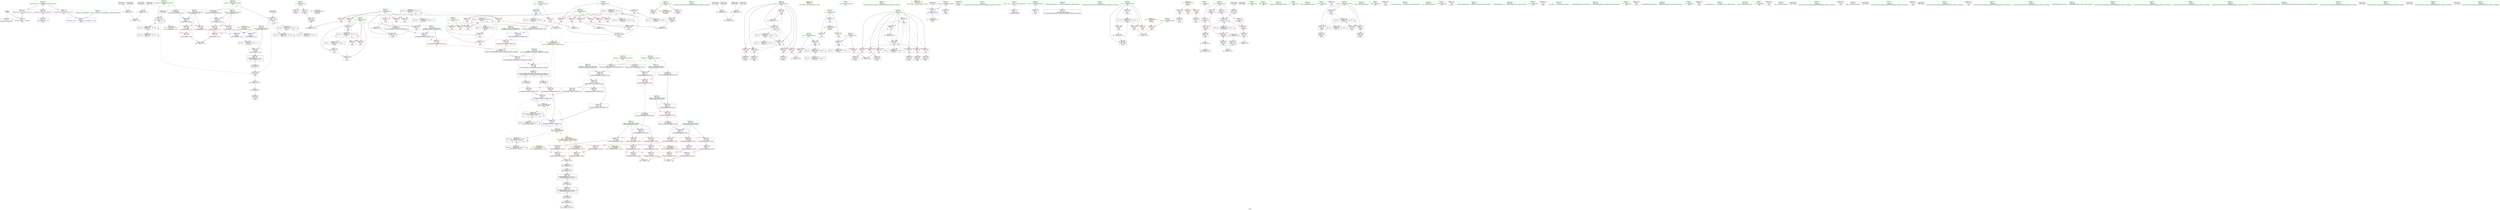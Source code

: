 digraph "SVFG" {
	label="SVFG";

	Node0x55e861270ae0 [shape=record,color=grey,label="{NodeID: 0\nNullPtr}"];
	Node0x55e861270ae0 -> Node0x55e8612926a0[style=solid];
	Node0x55e861270ae0 -> Node0x55e8612949e0[style=solid];
	Node0x55e8612a58e0 [shape=record,color=grey,label="{NodeID: 360\n271 = Binary(268, 270, )\n}"];
	Node0x55e8612a58e0 -> Node0x55e8612a6f60[style=solid];
	Node0x55e861293260 [shape=record,color=red,label="{NodeID: 194\n366\<--360\n\<--__b.addr\n_ZSt3maxIiERKT_S2_S2_\n}"];
	Node0x55e861293260 -> Node0x55e8612934d0[style=solid];
	Node0x55e861290360 [shape=record,color=purple,label="{NodeID: 111\n151\<--14\narrayidx\<--x\nmain\n}"];
	Node0x55e86128e3f0 [shape=record,color=green,label="{NodeID: 28\n302\<--1\n\<--dummyObj\nCan only get source location for instruction, argument, global var or function.}"];
	Node0x55e8612e94c0 [shape=record,color=black,label="{NodeID: 554\n282 = PHI()\n}"];
	Node0x55e8612e94c0 -> Node0x55e8612a6360[style=solid];
	Node0x55e8612949e0 [shape=record,color=blue, style = dotted,label="{NodeID: 222\n477\<--3\nllvm.global_ctors_2\<--dummyVal\nGlob }"];
	Node0x55e861296460 [shape=record,color=purple,label="{NodeID: 139\n455\<--454\nsecond5\<--\n_ZStltIiiEbRKSt4pairIT_T0_ES5_\n}"];
	Node0x55e861296460 -> Node0x55e861294440[style=solid];
	Node0x55e861290dd0 [shape=record,color=green,label="{NodeID: 56\n105\<--106\ni28\<--i28_field_insensitive\nmain\n}"];
	Node0x55e861290dd0 -> Node0x55e8612984e0[style=solid];
	Node0x55e861290dd0 -> Node0x55e8612985b0[style=solid];
	Node0x55e861290dd0 -> Node0x55e861298680[style=solid];
	Node0x55e861290dd0 -> Node0x55e861298750[style=solid];
	Node0x55e861290dd0 -> Node0x55e861298820[style=solid];
	Node0x55e861290dd0 -> Node0x55e86129d500[style=solid];
	Node0x55e861290dd0 -> Node0x55e86129d840[style=solid];
	Node0x55e8612eb510 [shape=record,color=black,label="{NodeID: 582\n427 = PHI(389, )\n0th arg _ZStltIiiEbRKSt4pairIT_T0_ES5_ }"];
	Node0x55e8612eb510 -> Node0x55e86129e6e0[style=solid];
	Node0x55e8612cd290 [shape=record,color=yellow,style=double,label="{NodeID: 499\nRETMU(2V_2)\npts\{10 \}\nFun[_GLOBAL__sub_I_dzhulgakov_2_0.cpp]}"];
	Node0x55e8612bfbd0 [shape=record,color=black,label="{NodeID: 416\nMR_20V_2 = PHI(MR_20V_4, MR_20V_1, )\npts\{94 \}\n}"];
	Node0x55e8612bfbd0 -> Node0x55e86129d020[style=dashed];
	Node0x55e86129df90 [shape=record,color=blue,label="{NodeID: 250\n356\<--370\nretval\<--\n_ZSt3maxIiERKT_S2_S2_\n}"];
	Node0x55e86129df90 -> Node0x55e8612be2d0[style=dashed];
	Node0x55e861297b20 [shape=record,color=red,label="{NodeID: 167\n221\<--99\n\<--xx\nmain\n}"];
	Node0x55e861297b20 -> Node0x55e8612a5be0[style=solid];
	Node0x55e8612926a0 [shape=record,color=black,label="{NodeID: 84\n2\<--3\ndummyVal\<--dummyVal\n}"];
	Node0x55e861286d20 [shape=record,color=green,label="{NodeID: 1\n7\<--1\n__dso_handle\<--dummyObj\nGlob }"];
	Node0x55e8612a5a60 [shape=record,color=grey,label="{NodeID: 361\n276 = Binary(273, 275, )\n}"];
	Node0x55e8612a5a60 -> Node0x55e8612a6f60[style=solid];
	Node0x55e861293330 [shape=record,color=red,label="{NodeID: 195\n370\<--360\n\<--__b.addr\n_ZSt3maxIiERKT_S2_S2_\n}"];
	Node0x55e861293330 -> Node0x55e86129df90[style=solid];
	Node0x55e861290430 [shape=record,color=purple,label="{NodeID: 112\n224\<--14\narrayidx34\<--x\nmain\n}"];
	Node0x55e861290430 -> Node0x55e861298b60[style=solid];
	Node0x55e86128e4f0 [shape=record,color=green,label="{NodeID: 29\n309\<--1\n\<--dummyObj\nCan only get source location for instruction, argument, global var or function.}"];
	Node0x55e8612e95c0 [shape=record,color=black,label="{NodeID: 555\n285 = PHI()\n}"];
	Node0x55e8612e95c0 -> Node0x55e8612a61e0[style=solid];
	Node0x55e8612caf30 [shape=record,color=yellow,style=double,label="{NodeID: 472\n40V_1 = ENCHI(MR_40V_0)\npts\{150000 \}\nFun[main]}"];
	Node0x55e8612caf30 -> Node0x55e861298b60[style=dashed];
	Node0x55e861294ae0 [shape=record,color=blue,label="{NodeID: 223\n8\<--70\n_ZL2pi\<--call\n__cxx_global_var_init.1\n|{<s0>31}}"];
	Node0x55e861294ae0:s0 -> Node0x55e8612d03a0[style=dashed,color=blue];
	Node0x55e861296530 [shape=record,color=red,label="{NodeID: 140\n142\<--11\n\<--n\nmain\n}"];
	Node0x55e861296530 -> Node0x55e861294e20[style=solid];
	Node0x55e861290ea0 [shape=record,color=green,label="{NodeID: 57\n107\<--108\n_n29\<--_n29_field_insensitive\nmain\n}"];
	Node0x55e861290ea0 -> Node0x55e8612988f0[style=solid];
	Node0x55e861290ea0 -> Node0x55e86129d5d0[style=solid];
	Node0x55e8612eb650 [shape=record,color=black,label="{NodeID: 583\n428 = PHI(390, )\n1st arg _ZStltIiiEbRKSt4pairIT_T0_ES5_ }"];
	Node0x55e8612eb650 -> Node0x55e86129e7b0[style=solid];
	Node0x55e8612c00d0 [shape=record,color=black,label="{NodeID: 417\nMR_22V_2 = PHI(MR_22V_4, MR_22V_1, )\npts\{96 \}\n}"];
	Node0x55e8612c00d0 -> Node0x55e86129d0f0[style=dashed];
	Node0x55e86129e060 [shape=record,color=blue,label="{NodeID: 251\n356\<--373\nretval\<--\n_ZSt3maxIiERKT_S2_S2_\n}"];
	Node0x55e86129e060 -> Node0x55e8612be2d0[style=dashed];
	Node0x55e861297bf0 [shape=record,color=red,label="{NodeID: 168\n267\<--99\n\<--xx\nmain\n}"];
	Node0x55e8612927a0 [shape=record,color=black,label="{NodeID: 85\n80\<--12\nmain_ret\<--\nmain\n}"];
	Node0x55e86128c1e0 [shape=record,color=green,label="{NodeID: 2\n9\<--1\n\<--dummyObj\nCan only get source location for instruction, argument, global var or function.}"];
	Node0x55e8612a5be0 [shape=record,color=grey,label="{NodeID: 362\n226 = Binary(221, 225, )\n}"];
	Node0x55e861293400 [shape=record,color=red,label="{NodeID: 196\n365\<--364\n\<--\n_ZSt3maxIiERKT_S2_S2_\n}"];
	Node0x55e861293400 -> Node0x55e8612a76e0[style=solid];
	Node0x55e861290500 [shape=record,color=purple,label="{NodeID: 113\n154\<--16\narrayidx8\<--y\nmain\n}"];
	Node0x55e86128e5f0 [shape=record,color=green,label="{NodeID: 30\n4\<--6\n_ZStL8__ioinit\<--_ZStL8__ioinit_field_insensitive\nGlob }"];
	Node0x55e86128e5f0 -> Node0x55e861290290[style=solid];
	Node0x55e8612e96c0 [shape=record,color=black,label="{NodeID: 556\n287 = PHI()\n}"];
	Node0x55e8612e96c0 -> Node0x55e8612a61e0[style=solid];
	Node0x55e8612cb010 [shape=record,color=yellow,style=double,label="{NodeID: 473\n42V_1 = ENCHI(MR_42V_0)\npts\{170000 \}\nFun[main]}"];
	Node0x55e8612cb010 -> Node0x55e861298c30[style=dashed];
	Node0x55e861294bb0 [shape=record,color=blue,label="{NodeID: 224\n81\<--12\nretval\<--\nmain\n}"];
	Node0x55e861296600 [shape=record,color=red,label="{NodeID: 141\n214\<--11\n\<--n\nmain\n}"];
	Node0x55e861296600 -> Node0x55e86129d5d0[style=solid];
	Node0x55e861290f70 [shape=record,color=green,label="{NodeID: 58\n109\<--110\nref.tmp\<--ref.tmp_field_insensitive\nmain\n|{|<s1>12}}"];
	Node0x55e861290f70 -> Node0x55e86129d6a0[style=solid];
	Node0x55e861290f70:s1 -> Node0x55e8612eb2c0[style=solid,color=red];
	Node0x55e8612c05d0 [shape=record,color=black,label="{NodeID: 418\nMR_24V_2 = PHI(MR_24V_3, MR_24V_1, )\npts\{98 \}\n}"];
	Node0x55e8612c05d0 -> Node0x55e86129d1c0[style=dashed];
	Node0x55e86129e130 [shape=record,color=blue,label="{NodeID: 252\n383\<--381\n__x.addr\<--__x\n_ZStgtIiiEbRKSt4pairIT_T0_ES5_\n}"];
	Node0x55e86129e130 -> Node0x55e8612935a0[style=dashed];
	Node0x55e861297cc0 [shape=record,color=red,label="{NodeID: 169\n279\<--99\n\<--xx\nmain\n}"];
	Node0x55e861292870 [shape=record,color=black,label="{NodeID: 86\n53\<--54\n\<--_ZNSt8ios_base4InitD1Ev\nCan only get source location for instruction, argument, global var or function.}"];
	Node0x55e86128c520 [shape=record,color=green,label="{NodeID: 3\n12\<--1\n\<--dummyObj\nCan only get source location for instruction, argument, global var or function.}"];
	Node0x55e8612c9780 [shape=record,color=yellow,style=double,label="{NodeID: 446\n74V_1 = ENCHI(MR_74V_0)\npts\{94 96 100 104 \}\nFun[_ZNSt4pairIiiEC2IRiS2_Lb1EEEOT_OT0_]}"];
	Node0x55e8612c9780 -> Node0x55e8612939b0[style=dashed];
	Node0x55e8612c9780 -> Node0x55e861293a80[style=dashed];
	Node0x55e8612a5d60 [shape=record,color=grey,label="{NodeID: 363\n236 = Binary(231, 235, )\n}"];
	Node0x55e8612934d0 [shape=record,color=red,label="{NodeID: 197\n367\<--366\n\<--\n_ZSt3maxIiERKT_S2_S2_\n}"];
	Node0x55e8612934d0 -> Node0x55e8612a76e0[style=solid];
	Node0x55e8612905d0 [shape=record,color=purple,label="{NodeID: 114\n234\<--16\narrayidx38\<--y\nmain\n}"];
	Node0x55e8612905d0 -> Node0x55e861298c30[style=solid];
	Node0x55e86128e6f0 [shape=record,color=green,label="{NodeID: 31\n8\<--10\n_ZL2pi\<--_ZL2pi_field_insensitive\nGlob }"];
	Node0x55e86128e6f0 -> Node0x55e8612945e0[style=solid];
	Node0x55e86128e6f0 -> Node0x55e861294ae0[style=solid];
	Node0x55e8612e97c0 [shape=record,color=black,label="{NodeID: 557\n295 = PHI(380, )\n}"];
	Node0x55e8612e97c0 -> Node0x55e8612a3680[style=solid];
	Node0x55e861294c80 [shape=record,color=blue,label="{NodeID: 225\n85\<--133\ntest\<--\nmain\n}"];
	Node0x55e861294c80 -> Node0x55e8612be7d0[style=dashed];
	Node0x55e8612966d0 [shape=record,color=red,label="{NodeID: 142\n118\<--24\n\<--stdin\nmain\n}"];
	Node0x55e8612966d0 -> Node0x55e861292970[style=solid];
	Node0x55e861291040 [shape=record,color=green,label="{NodeID: 59\n111\<--112\nref.tmp36\<--ref.tmp36_field_insensitive\nmain\n|{|<s1>12}}"];
	Node0x55e861291040 -> Node0x55e86129d770[style=solid];
	Node0x55e861291040:s1 -> Node0x55e8612eb3d0[style=solid,color=red];
	Node0x55e8612c0ad0 [shape=record,color=black,label="{NodeID: 419\nMR_26V_2 = PHI(MR_26V_4, MR_26V_1, )\npts\{100 \}\n}"];
	Node0x55e8612c0ad0 -> Node0x55e86129d290[style=dashed];
	Node0x55e86129e200 [shape=record,color=blue,label="{NodeID: 253\n385\<--382\n__y.addr\<--__y\n_ZStgtIiiEbRKSt4pairIT_T0_ES5_\n}"];
	Node0x55e86129e200 -> Node0x55e861293670[style=dashed];
	Node0x55e861297d90 [shape=record,color=red,label="{NodeID: 170\n304\<--99\n\<--xx\nmain\n}"];
	Node0x55e861297d90 -> Node0x55e86129d910[style=solid];
	Node0x55e861292970 [shape=record,color=black,label="{NodeID: 87\n121\<--118\ncall\<--\nmain\n}"];
	Node0x55e86128c5e0 [shape=record,color=green,label="{NodeID: 4\n20\<--1\n.str\<--dummyObj\nGlob }"];
	Node0x55e8612a5ee0 [shape=record,color=grey,label="{NodeID: 364\n243 = Binary(242, 244, )\n}"];
	Node0x55e8612a5ee0 -> Node0x55e8612a73e0[style=solid];
	Node0x55e8612935a0 [shape=record,color=red,label="{NodeID: 198\n390\<--383\n\<--__x.addr\n_ZStgtIiiEbRKSt4pairIT_T0_ES5_\n|{<s0>27}}"];
	Node0x55e8612935a0:s0 -> Node0x55e8612eb650[style=solid,color=red];
	Node0x55e8612906a0 [shape=record,color=purple,label="{NodeID: 115\n165\<--18\narrayidx12\<--val\nmain\n}"];
	Node0x55e8612906a0 -> Node0x55e861294ef0[style=solid];
	Node0x55e86128e7f0 [shape=record,color=green,label="{NodeID: 32\n11\<--13\nn\<--n_field_insensitive\nGlob }"];
	Node0x55e86128e7f0 -> Node0x55e861296530[style=solid];
	Node0x55e86128e7f0 -> Node0x55e861296600[style=solid];
	Node0x55e86128e7f0 -> Node0x55e8612946e0[style=solid];
	Node0x55e8612e9950 [shape=record,color=black,label="{NodeID: 558\n156 = PHI()\n}"];
	Node0x55e861294d50 [shape=record,color=blue,label="{NodeID: 226\n87\<--12\ni\<--\nmain\n}"];
	Node0x55e861294d50 -> Node0x55e861296c80[style=dashed];
	Node0x55e861294d50 -> Node0x55e861296d50[style=dashed];
	Node0x55e861294d50 -> Node0x55e861296e20[style=dashed];
	Node0x55e861294d50 -> Node0x55e861296ef0[style=dashed];
	Node0x55e861294d50 -> Node0x55e861296fc0[style=dashed];
	Node0x55e861294d50 -> Node0x55e861297090[style=dashed];
	Node0x55e861294d50 -> Node0x55e861297160[style=dashed];
	Node0x55e861294d50 -> Node0x55e861294fc0[style=dashed];
	Node0x55e861294d50 -> Node0x55e8612becd0[style=dashed];
	Node0x55e8612967a0 [shape=record,color=red,label="{NodeID: 143\n158\<--24\n\<--stdin\nmain\n}"];
	Node0x55e861291110 [shape=record,color=green,label="{NodeID: 60\n113\<--114\nref.tmp65\<--ref.tmp65_field_insensitive\nmain\n|{<s0>21|<s1>23}}"];
	Node0x55e861291110:s0 -> Node0x55e8612eac20[style=solid,color=red];
	Node0x55e861291110:s1 -> Node0x55e8612eb0a0[style=solid,color=red];
	Node0x55e8612c0fd0 [shape=record,color=black,label="{NodeID: 420\nMR_28V_2 = PHI(MR_28V_3, MR_28V_1, )\npts\{102 \}\n}"];
	Node0x55e8612c0fd0 -> Node0x55e86129d360[style=dashed];
	Node0x55e8612c0fd0 -> Node0x55e8612c0fd0[style=dashed];
	Node0x55e86129e2d0 [shape=record,color=blue,label="{NodeID: 254\n399\<--396\nthis.addr\<--this\n_ZNSt4pairIiiEC2IRiS2_Lb1EEEOT_OT0_\n}"];
	Node0x55e86129e2d0 -> Node0x55e861293740[style=dashed];
	Node0x55e861297e60 [shape=record,color=red,label="{NodeID: 171\n318\<--99\n\<--xx\nmain\n}"];
	Node0x55e861297e60 -> Node0x55e8612a55e0[style=solid];
	Node0x55e861292a40 [shape=record,color=black,label="{NodeID: 88\n127\<--124\ncall1\<--\nmain\n}"];
	Node0x55e86128c6a0 [shape=record,color=green,label="{NodeID: 5\n22\<--1\n.str.2\<--dummyObj\nGlob }"];
	Node0x55e8612a6060 [shape=record,color=grey,label="{NodeID: 365\n340 = Binary(339, 133, )\n}"];
	Node0x55e8612a6060 -> Node0x55e86129dd20[style=solid];
	Node0x55e861293670 [shape=record,color=red,label="{NodeID: 199\n389\<--385\n\<--__y.addr\n_ZStgtIiiEbRKSt4pairIT_T0_ES5_\n|{<s0>27}}"];
	Node0x55e861293670:s0 -> Node0x55e8612eb510[style=solid,color=red];
	Node0x55e861295120 [shape=record,color=purple,label="{NodeID: 116\n170\<--18\narrayidx14\<--val\nmain\n}"];
	Node0x55e861295120 -> Node0x55e8612989c0[style=solid];
	Node0x55e86128e8f0 [shape=record,color=green,label="{NodeID: 33\n14\<--15\nx\<--x_field_insensitive\nGlob }"];
	Node0x55e86128e8f0 -> Node0x55e861290360[style=solid];
	Node0x55e86128e8f0 -> Node0x55e861290430[style=solid];
	Node0x55e8612e9a20 [shape=record,color=black,label="{NodeID: 559\n159 = PHI()\n}"];
	Node0x55e8612e9a20 -> Node0x55e861292cb0[style=solid];
	Node0x55e861294e20 [shape=record,color=blue,label="{NodeID: 227\n89\<--142\n_n\<--\nmain\n}"];
	Node0x55e861294e20 -> Node0x55e861297230[style=dashed];
	Node0x55e861294e20 -> Node0x55e8612bf1d0[style=dashed];
	Node0x55e861296870 [shape=record,color=red,label="{NodeID: 144\n124\<--29\n\<--stdout\nmain\n}"];
	Node0x55e861296870 -> Node0x55e861292a40[style=solid];
	Node0x55e8612911e0 [shape=record,color=green,label="{NodeID: 61\n115\<--116\nref.tmp66\<--ref.tmp66_field_insensitive\nmain\n|{<s0>22|<s1>23}}"];
	Node0x55e8612911e0:s0 -> Node0x55e8612eac20[style=solid,color=red];
	Node0x55e8612911e0:s1 -> Node0x55e8612eb1b0[style=solid,color=red];
	Node0x55e8612c14d0 [shape=record,color=black,label="{NodeID: 421\nMR_30V_2 = PHI(MR_30V_3, MR_30V_1, )\npts\{104 \}\n}"];
	Node0x55e8612c14d0 -> Node0x55e86129d430[style=dashed];
	Node0x55e8612c14d0 -> Node0x55e8612c14d0[style=dashed];
	Node0x55e86129e3a0 [shape=record,color=blue,label="{NodeID: 255\n401\<--397\n__x.addr\<--__x\n_ZNSt4pairIiiEC2IRiS2_Lb1EEEOT_OT0_\n}"];
	Node0x55e86129e3a0 -> Node0x55e861293810[style=dashed];
	Node0x55e861297f30 [shape=record,color=red,label="{NodeID: 172\n210\<--101\n\<--_b24\nmain\n}"];
	Node0x55e861297f30 -> Node0x55e8612a7860[style=solid];
	Node0x55e861292b10 [shape=record,color=black,label="{NodeID: 89\n150\<--149\nidxprom\<--\nmain\n}"];
	Node0x55e86128cf10 [shape=record,color=green,label="{NodeID: 6\n24\<--1\nstdin\<--dummyObj\nGlob }"];
	Node0x55e8612a61e0 [shape=record,color=grey,label="{NodeID: 366\n288 = Binary(285, 287, )\n}"];
	Node0x55e8612a61e0 -> Node0x55e8612a7560[style=solid];
	Node0x55e861293740 [shape=record,color=red,label="{NodeID: 200\n408\<--399\nthis1\<--this.addr\n_ZNSt4pairIiiEC2IRiS2_Lb1EEEOT_OT0_\n}"];
	Node0x55e861293740 -> Node0x55e861290020[style=solid];
	Node0x55e861293740 -> Node0x55e861295eb0[style=solid];
	Node0x55e861293740 -> Node0x55e861295f80[style=solid];
	Node0x55e8612951f0 [shape=record,color=purple,label="{NodeID: 117\n178\<--18\narrayidx18\<--val\nmain\n}"];
	Node0x55e8612951f0 -> Node0x55e861298a90[style=solid];
	Node0x55e86128e9f0 [shape=record,color=green,label="{NodeID: 34\n16\<--17\ny\<--y_field_insensitive\nGlob }"];
	Node0x55e86128e9f0 -> Node0x55e861290500[style=solid];
	Node0x55e86128e9f0 -> Node0x55e8612905d0[style=solid];
	Node0x55e8612e9af0 [shape=record,color=black,label="{NodeID: 560\n227 = PHI()\n}"];
	Node0x55e8612e9af0 -> Node0x55e86129d6a0[style=solid];
	Node0x55e861294ef0 [shape=record,color=blue,label="{NodeID: 228\n165\<--162\narrayidx12\<--conv\nmain\n}"];
	Node0x55e861294ef0 -> Node0x55e8612989c0[style=dashed];
	Node0x55e861294ef0 -> Node0x55e861298a90[style=dashed];
	Node0x55e861294ef0 -> Node0x55e861298dd0[style=dashed];
	Node0x55e861294ef0 -> Node0x55e861294ef0[style=dashed];
	Node0x55e861294ef0 -> Node0x55e8612c2dd0[style=dashed];
	Node0x55e861296940 [shape=record,color=red,label="{NodeID: 145\n136\<--83\n\<--tests\nmain\n}"];
	Node0x55e861296940 -> Node0x55e8612a64e0[style=solid];
	Node0x55e8612912b0 [shape=record,color=green,label="{NodeID: 62\n122\<--123\nfreopen\<--freopen_field_insensitive\n}"];
	Node0x55e8612c19d0 [shape=record,color=black,label="{NodeID: 422\nMR_32V_2 = PHI(MR_32V_3, MR_32V_1, )\npts\{106 \}\n}"];
	Node0x55e8612c19d0 -> Node0x55e8612c64d0[style=dashed];
	Node0x55e86129e470 [shape=record,color=blue,label="{NodeID: 256\n403\<--398\n__y.addr\<--__y\n_ZNSt4pairIiiEC2IRiS2_Lb1EEEOT_OT0_\n}"];
	Node0x55e86129e470 -> Node0x55e8612938e0[style=dashed];
	Node0x55e861298000 [shape=record,color=red,label="{NodeID: 173\n209\<--103\n\<--yy\nmain\n}"];
	Node0x55e861298000 -> Node0x55e8612a7860[style=solid];
	Node0x55e861292be0 [shape=record,color=black,label="{NodeID: 90\n153\<--152\nidxprom7\<--\nmain\n}"];
	Node0x55e86128cfa0 [shape=record,color=green,label="{NodeID: 7\n25\<--1\n.str.3\<--dummyObj\nGlob }"];
	Node0x55e8612c9b30 [shape=record,color=yellow,style=double,label="{NodeID: 450\n62V_1 = ENCHI(MR_62V_0)\npts\{1140000 1140001 1160000 1160001 \}\nFun[_ZStgtIiiEbRKSt4pairIT_T0_ES5_]|{<s0>27|<s1>27|<s2>27|<s3>27}}"];
	Node0x55e8612c9b30:s0 -> Node0x55e8612cbb20[style=dashed,color=red];
	Node0x55e8612c9b30:s1 -> Node0x55e8612cbc00[style=dashed,color=red];
	Node0x55e8612c9b30:s2 -> Node0x55e8612cbce0[style=dashed,color=red];
	Node0x55e8612c9b30:s3 -> Node0x55e8612cbdc0[style=dashed,color=red];
	Node0x55e8612a6360 [shape=record,color=grey,label="{NodeID: 367\n283 = Binary(280, 282, )\n}"];
	Node0x55e8612a6360 -> Node0x55e8612a7560[style=solid];
	Node0x55e861293810 [shape=record,color=red,label="{NodeID: 201\n411\<--401\n\<--__x.addr\n_ZNSt4pairIiiEC2IRiS2_Lb1EEEOT_OT0_\n|{<s0>28}}"];
	Node0x55e861293810:s0 -> Node0x55e8612eaa10[style=solid,color=red];
	Node0x55e8612952c0 [shape=record,color=purple,label="{NodeID: 118\n253\<--18\narrayidx44\<--val\nmain\n}"];
	Node0x55e8612952c0 -> Node0x55e861298dd0[style=solid];
	Node0x55e86128eaf0 [shape=record,color=green,label="{NodeID: 35\n18\<--19\nval\<--val_field_insensitive\nGlob }"];
	Node0x55e86128eaf0 -> Node0x55e8612906a0[style=solid];
	Node0x55e86128eaf0 -> Node0x55e861295120[style=solid];
	Node0x55e86128eaf0 -> Node0x55e8612951f0[style=solid];
	Node0x55e86128eaf0 -> Node0x55e8612952c0[style=solid];
	Node0x55e8612e9bc0 [shape=record,color=black,label="{NodeID: 561\n237 = PHI()\n}"];
	Node0x55e8612e9bc0 -> Node0x55e86129d770[style=solid];
	Node0x55e861294fc0 [shape=record,color=blue,label="{NodeID: 229\n87\<--189\ni\<--inc\nmain\n}"];
	Node0x55e861294fc0 -> Node0x55e861296c80[style=dashed];
	Node0x55e861294fc0 -> Node0x55e861296d50[style=dashed];
	Node0x55e861294fc0 -> Node0x55e861296e20[style=dashed];
	Node0x55e861294fc0 -> Node0x55e861296ef0[style=dashed];
	Node0x55e861294fc0 -> Node0x55e861296fc0[style=dashed];
	Node0x55e861294fc0 -> Node0x55e861297090[style=dashed];
	Node0x55e861294fc0 -> Node0x55e861297160[style=dashed];
	Node0x55e861294fc0 -> Node0x55e861294fc0[style=dashed];
	Node0x55e861294fc0 -> Node0x55e8612becd0[style=dashed];
	Node0x55e861296a10 [shape=record,color=red,label="{NodeID: 146\n135\<--85\n\<--test\nmain\n}"];
	Node0x55e861296a10 -> Node0x55e8612a64e0[style=solid];
	Node0x55e8612913b0 [shape=record,color=green,label="{NodeID: 63\n130\<--131\nscanf\<--scanf_field_insensitive\n}"];
	Node0x55e8612c1ed0 [shape=record,color=black,label="{NodeID: 423\nMR_34V_2 = PHI(MR_34V_3, MR_34V_1, )\npts\{108 \}\n}"];
	Node0x55e8612c1ed0 -> Node0x55e8612c69d0[style=dashed];
	Node0x55e86129e540 [shape=record,color=blue,label="{NodeID: 257\n410\<--415\nfirst\<--\n_ZNSt4pairIiiEC2IRiS2_Lb1EEEOT_OT0_\n|{<s0>21|<s1>22}}"];
	Node0x55e86129e540:s0 -> Node0x55e8612d00e0[style=dashed,color=blue];
	Node0x55e86129e540:s1 -> Node0x55e8612d0240[style=dashed,color=blue];
	Node0x55e8612980d0 [shape=record,color=red,label="{NodeID: 174\n231\<--103\n\<--yy\nmain\n}"];
	Node0x55e8612980d0 -> Node0x55e8612a5d60[style=solid];
	Node0x55e861292cb0 [shape=record,color=black,label="{NodeID: 91\n162\<--159\nconv\<--call10\nmain\n}"];
	Node0x55e861292cb0 -> Node0x55e861294ef0[style=solid];
	Node0x55e86128d030 [shape=record,color=green,label="{NodeID: 8\n27\<--1\n.str.4\<--dummyObj\nGlob }"];
	Node0x55e8612a64e0 [shape=record,color=grey,label="{NodeID: 368\n137 = cmp(135, 136, )\n}"];
	Node0x55e8612938e0 [shape=record,color=red,label="{NodeID: 202\n418\<--403\n\<--__y.addr\n_ZNSt4pairIiiEC2IRiS2_Lb1EEEOT_OT0_\n|{<s0>29}}"];
	Node0x55e8612938e0:s0 -> Node0x55e8612eaa10[style=solid,color=red];
	Node0x55e861295390 [shape=record,color=purple,label="{NodeID: 119\n119\<--20\n\<--.str\nmain\n}"];
	Node0x55e86128ebf0 [shape=record,color=green,label="{NodeID: 36\n40\<--44\nllvm.global_ctors\<--llvm.global_ctors_field_insensitive\nGlob }"];
	Node0x55e86128ebf0 -> Node0x55e861295bb0[style=solid];
	Node0x55e86128ebf0 -> Node0x55e861295cb0[style=solid];
	Node0x55e86128ebf0 -> Node0x55e861295db0[style=solid];
	Node0x55e8612e9cc0 [shape=record,color=black,label="{NodeID: 562\n239 = PHI(353, )\n}"];
	Node0x55e8612e9cc0 -> Node0x55e861298d00[style=solid];
	Node0x55e8612cb580 [shape=record,color=yellow,style=double,label="{NodeID: 479\n36V_1 = ENCHI(MR_36V_0)\npts\{110 \}\nFun[_ZSt3maxIiERKT_S2_S2_]}"];
	Node0x55e8612cb580 -> Node0x55e861293400[style=dashed];
	Node0x55e86129cf90 [shape=record,color=blue,label="{NodeID: 230\n91\<--193\nhasres\<--\nmain\n}"];
	Node0x55e86129cf90 -> Node0x55e8612973d0[style=dashed];
	Node0x55e86129cf90 -> Node0x55e8612ba1d0[style=dashed];
	Node0x55e86129cf90 -> Node0x55e8612bf6d0[style=dashed];
	Node0x55e861296ae0 [shape=record,color=red,label="{NodeID: 147\n322\<--85\n\<--test\nmain\n}"];
	Node0x55e8612914b0 [shape=record,color=green,label="{NodeID: 64\n160\<--161\ngetc\<--getc_field_insensitive\n}"];
	Node0x55e8612c23d0 [shape=record,color=black,label="{NodeID: 424\nMR_36V_2 = PHI(MR_36V_3, MR_36V_1, )\npts\{110 \}\n}"];
	Node0x55e8612c23d0 -> Node0x55e8612c6ed0[style=dashed];
	Node0x55e86129e610 [shape=record,color=blue,label="{NodeID: 258\n417\<--420\nsecond\<--\n_ZNSt4pairIiiEC2IRiS2_Lb1EEEOT_OT0_\n|{<s0>21|<s1>22}}"];
	Node0x55e86129e610:s0 -> Node0x55e8612d00e0[style=dashed,color=blue];
	Node0x55e86129e610:s1 -> Node0x55e8612d0240[style=dashed,color=blue];
	Node0x55e8612981a0 [shape=record,color=red,label="{NodeID: 175\n269\<--103\n\<--yy\nmain\n}"];
	Node0x55e861292d80 [shape=record,color=black,label="{NodeID: 92\n164\<--163\nidxprom11\<--\nmain\n}"];
	Node0x55e86128d0f0 [shape=record,color=green,label="{NodeID: 9\n29\<--1\nstdout\<--dummyObj\nGlob }"];
	Node0x55e8612a6660 [shape=record,color=grey,label="{NodeID: 369\n147 = cmp(145, 146, )\n}"];
	Node0x55e8612939b0 [shape=record,color=red,label="{NodeID: 203\n415\<--412\n\<--call\n_ZNSt4pairIiiEC2IRiS2_Lb1EEEOT_OT0_\n}"];
	Node0x55e8612939b0 -> Node0x55e86129e540[style=solid];
	Node0x55e861295460 [shape=record,color=purple,label="{NodeID: 120\n120\<--22\n\<--.str.2\nmain\n}"];
	Node0x55e86128ecf0 [shape=record,color=green,label="{NodeID: 37\n45\<--46\n__cxx_global_var_init\<--__cxx_global_var_init_field_insensitive\n}"];
	Node0x55e8612e9e50 [shape=record,color=black,label="{NodeID: 563\n268 = PHI()\n}"];
	Node0x55e8612e9e50 -> Node0x55e8612a58e0[style=solid];
	Node0x55e8612cb660 [shape=record,color=yellow,style=double,label="{NodeID: 480\n38V_1 = ENCHI(MR_38V_0)\npts\{112 \}\nFun[_ZSt3maxIiERKT_S2_S2_]}"];
	Node0x55e8612cb660 -> Node0x55e8612934d0[style=dashed];
	Node0x55e86129d020 [shape=record,color=blue,label="{NodeID: 231\n93\<--195\nrx\<--\nmain\n}"];
	Node0x55e86129d020 -> Node0x55e861297640[style=dashed];
	Node0x55e86129d020 -> Node0x55e8612ba6d0[style=dashed];
	Node0x55e86129d020 -> Node0x55e8612bfbd0[style=dashed];
	Node0x55e861296bb0 [shape=record,color=red,label="{NodeID: 148\n339\<--85\n\<--test\nmain\n}"];
	Node0x55e861296bb0 -> Node0x55e8612a6060[style=solid];
	Node0x55e8612915b0 [shape=record,color=green,label="{NodeID: 65\n228\<--229\nabs\<--abs_field_insensitive\n}"];
	Node0x55e8612c28d0 [shape=record,color=black,label="{NodeID: 425\nMR_38V_2 = PHI(MR_38V_3, MR_38V_1, )\npts\{112 \}\n}"];
	Node0x55e8612c28d0 -> Node0x55e8612bc4d0[style=dashed];
	Node0x55e8612c28d0 -> Node0x55e8612c28d0[style=dashed];
	Node0x55e86129e6e0 [shape=record,color=blue,label="{NodeID: 259\n429\<--427\n__x.addr\<--__x\n_ZStltIiiEbRKSt4pairIT_T0_ES5_\n}"];
	Node0x55e86129e6e0 -> Node0x55e861293b50[style=dashed];
	Node0x55e86129e6e0 -> Node0x55e861293c20[style=dashed];
	Node0x55e86129e6e0 -> Node0x55e861293cf0[style=dashed];
	Node0x55e861298270 [shape=record,color=red,label="{NodeID: 176\n281\<--103\n\<--yy\nmain\n}"];
	Node0x55e861292e50 [shape=record,color=black,label="{NodeID: 93\n169\<--168\nidxprom13\<--\nmain\n}"];
	Node0x55e86128d1f0 [shape=record,color=green,label="{NodeID: 10\n30\<--1\n.str.5\<--dummyObj\nGlob }"];
	Node0x55e8612c9e30 [shape=record,color=yellow,style=double,label="{NodeID: 453\n2V_1 = ENCHI(MR_2V_0)\npts\{10 \}\nFun[_GLOBAL__sub_I_dzhulgakov_2_0.cpp]|{<s0>31}}"];
	Node0x55e8612c9e30:s0 -> Node0x55e861294ae0[style=dashed,color=red];
	Node0x55e8612a67e0 [shape=record,color=grey,label="{NodeID: 370\n173 = cmp(172, 174, )\n}"];
	Node0x55e861293a80 [shape=record,color=red,label="{NodeID: 204\n420\<--419\n\<--call2\n_ZNSt4pairIiiEC2IRiS2_Lb1EEEOT_OT0_\n}"];
	Node0x55e861293a80 -> Node0x55e86129e610[style=solid];
	Node0x55e861295530 [shape=record,color=purple,label="{NodeID: 121\n125\<--25\n\<--.str.3\nmain\n}"];
	Node0x55e86128edf0 [shape=record,color=green,label="{NodeID: 38\n49\<--50\n_ZNSt8ios_base4InitC1Ev\<--_ZNSt8ios_base4InitC1Ev_field_insensitive\n}"];
	Node0x55e8612e9f20 [shape=record,color=black,label="{NodeID: 564\n270 = PHI()\n}"];
	Node0x55e8612e9f20 -> Node0x55e8612a58e0[style=solid];
	Node0x55e8612ba1d0 [shape=record,color=black,label="{NodeID: 398\nMR_18V_5 = PHI(MR_18V_6, MR_18V_4, )\npts\{92 \}\n}"];
	Node0x55e8612ba1d0 -> Node0x55e861297300[style=dashed];
	Node0x55e8612ba1d0 -> Node0x55e8612973d0[style=dashed];
	Node0x55e8612ba1d0 -> Node0x55e86129dab0[style=dashed];
	Node0x55e8612ba1d0 -> Node0x55e8612ba1d0[style=dashed];
	Node0x55e8612ba1d0 -> Node0x55e8612bf6d0[style=dashed];
	Node0x55e86129d0f0 [shape=record,color=blue,label="{NodeID: 232\n95\<--195\nry\<--\nmain\n}"];
	Node0x55e86129d0f0 -> Node0x55e8612978b0[style=dashed];
	Node0x55e86129d0f0 -> Node0x55e8612babd0[style=dashed];
	Node0x55e86129d0f0 -> Node0x55e8612c00d0[style=dashed];
	Node0x55e861296c80 [shape=record,color=red,label="{NodeID: 149\n145\<--87\n\<--i\nmain\n}"];
	Node0x55e861296c80 -> Node0x55e8612a6660[style=solid];
	Node0x55e8612916b0 [shape=record,color=green,label="{NodeID: 66\n240\<--241\n_ZSt3maxIiERKT_S2_S2_\<--_ZSt3maxIiERKT_S2_S2__field_insensitive\n}"];
	Node0x55e8612c2dd0 [shape=record,color=black,label="{NodeID: 426\nMR_44V_2 = PHI(MR_44V_3, MR_44V_1, )\npts\{190000 \}\n}"];
	Node0x55e8612c2dd0 -> Node0x55e861298dd0[style=dashed];
	Node0x55e8612c2dd0 -> Node0x55e861294ef0[style=dashed];
	Node0x55e8612c2dd0 -> Node0x55e8612c2dd0[style=dashed];
	Node0x55e86129e7b0 [shape=record,color=blue,label="{NodeID: 260\n431\<--428\n__y.addr\<--__y\n_ZStltIiiEbRKSt4pairIT_T0_ES5_\n}"];
	Node0x55e86129e7b0 -> Node0x55e861293dc0[style=dashed];
	Node0x55e86129e7b0 -> Node0x55e861293e90[style=dashed];
	Node0x55e86129e7b0 -> Node0x55e861293f60[style=dashed];
	Node0x55e861298340 [shape=record,color=red,label="{NodeID: 177\n306\<--103\n\<--yy\nmain\n}"];
	Node0x55e861298340 -> Node0x55e86129d9e0[style=solid];
	Node0x55e861292f20 [shape=record,color=black,label="{NodeID: 94\n172\<--171\nconv15\<--\nmain\n}"];
	Node0x55e861292f20 -> Node0x55e8612a67e0[style=solid];
	Node0x55e86128d2f0 [shape=record,color=green,label="{NodeID: 11\n32\<--1\n.str.6\<--dummyObj\nGlob }"];
	Node0x55e8612c9f40 [shape=record,color=yellow,style=double,label="{NodeID: 454\n4V_1 = ENCHI(MR_4V_0)\npts\{1 \}\nFun[main]}"];
	Node0x55e8612c9f40 -> Node0x55e8612966d0[style=dashed];
	Node0x55e8612c9f40 -> Node0x55e8612967a0[style=dashed];
	Node0x55e8612c9f40 -> Node0x55e861296870[style=dashed];
	Node0x55e8612a6960 [shape=record,color=grey,label="{NodeID: 371\n181 = cmp(180, 182, )\n}"];
	Node0x55e8612a6960 -> Node0x55e8612a4d40[style=solid];
	Node0x55e861293b50 [shape=record,color=red,label="{NodeID: 205\n435\<--429\n\<--__x.addr\n_ZStltIiiEbRKSt4pairIT_T0_ES5_\n}"];
	Node0x55e861293b50 -> Node0x55e861296050[style=solid];
	Node0x55e861295600 [shape=record,color=purple,label="{NodeID: 122\n126\<--27\n\<--.str.4\nmain\n}"];
	Node0x55e86128eef0 [shape=record,color=green,label="{NodeID: 39\n55\<--56\n__cxa_atexit\<--__cxa_atexit_field_insensitive\n}"];
	Node0x55e8612e9ff0 [shape=record,color=black,label="{NodeID: 565\n273 = PHI()\n}"];
	Node0x55e8612e9ff0 -> Node0x55e8612a5a60[style=solid];
	Node0x55e8612ba6d0 [shape=record,color=black,label="{NodeID: 399\nMR_20V_5 = PHI(MR_20V_6, MR_20V_4, )\npts\{94 \}\n|{|<s6>22}}"];
	Node0x55e8612ba6d0 -> Node0x55e8612974a0[style=dashed];
	Node0x55e8612ba6d0 -> Node0x55e861297570[style=dashed];
	Node0x55e8612ba6d0 -> Node0x55e861297640[style=dashed];
	Node0x55e8612ba6d0 -> Node0x55e86129d910[style=dashed];
	Node0x55e8612ba6d0 -> Node0x55e8612ba6d0[style=dashed];
	Node0x55e8612ba6d0 -> Node0x55e8612bfbd0[style=dashed];
	Node0x55e8612ba6d0:s6 -> Node0x55e8612c9780[style=dashed,color=red];
	Node0x55e86129d1c0 [shape=record,color=blue,label="{NodeID: 233\n97\<--198\n_b\<--\nmain\n}"];
	Node0x55e86129d1c0 -> Node0x55e861297980[style=dashed];
	Node0x55e86129d1c0 -> Node0x55e8612c05d0[style=dashed];
	Node0x55e861296d50 [shape=record,color=red,label="{NodeID: 150\n149\<--87\n\<--i\nmain\n}"];
	Node0x55e861296d50 -> Node0x55e861292b10[style=solid];
	Node0x55e8612917b0 [shape=record,color=green,label="{NodeID: 67\n292\<--293\n_ZNSt4pairIiiEC2IRiS2_Lb1EEEOT_OT0_\<--_ZNSt4pairIiiEC2IRiS2_Lb1EEEOT_OT0__field_insensitive\n}"];
	Node0x55e8612c32d0 [shape=record,color=black,label="{NodeID: 427\nMR_46V_2 = PHI(MR_46V_3, MR_46V_1, )\npts\{1140000 1140001 \}\n}"];
	Node0x55e8612c32d0 -> Node0x55e8612bc9d0[style=dashed];
	Node0x55e8612c32d0 -> Node0x55e8612c32d0[style=dashed];
	Node0x55e86129e880 [shape=record,color=blue,label="{NodeID: 261\n465\<--464\n__t.addr\<--__t\n_ZSt7forwardIRiEOT_RNSt16remove_referenceIS1_E4typeE\n}"];
	Node0x55e86129e880 -> Node0x55e861294510[style=dashed];
	Node0x55e861298410 [shape=record,color=red,label="{NodeID: 178\n313\<--103\n\<--yy\nmain\n}"];
	Node0x55e861298410 -> Node0x55e8612a52e0[style=solid];
	Node0x55e861292ff0 [shape=record,color=black,label="{NodeID: 95\n177\<--176\nidxprom17\<--\nmain\n}"];
	Node0x55e86128d3f0 [shape=record,color=green,label="{NodeID: 12\n34\<--1\n.str.7\<--dummyObj\nGlob }"];
	Node0x55e8612ca050 [shape=record,color=yellow,style=double,label="{NodeID: 455\n6V_1 = ENCHI(MR_6V_0)\npts\{13 \}\nFun[main]}"];
	Node0x55e8612ca050 -> Node0x55e861296530[style=dashed];
	Node0x55e8612ca050 -> Node0x55e861296600[style=dashed];
	Node0x55e8612a6ae0 [shape=record,color=grey,label="{NodeID: 372\n256 = cmp(250, 255, )\n}"];
	Node0x55e861293c20 [shape=record,color=red,label="{NodeID: 206\n446\<--429\n\<--__x.addr\n_ZStltIiiEbRKSt4pairIT_T0_ES5_\n}"];
	Node0x55e861293c20 -> Node0x55e8612962c0[style=solid];
	Node0x55e8612956d0 [shape=record,color=purple,label="{NodeID: 123\n128\<--30\n\<--.str.5\nmain\n}"];
	Node0x55e86128eff0 [shape=record,color=green,label="{NodeID: 40\n54\<--60\n_ZNSt8ios_base4InitD1Ev\<--_ZNSt8ios_base4InitD1Ev_field_insensitive\n}"];
	Node0x55e86128eff0 -> Node0x55e861292870[style=solid];
	Node0x55e8612ea0c0 [shape=record,color=black,label="{NodeID: 566\n275 = PHI()\n}"];
	Node0x55e8612ea0c0 -> Node0x55e8612a5a60[style=solid];
	Node0x55e8612babd0 [shape=record,color=black,label="{NodeID: 400\nMR_22V_5 = PHI(MR_22V_6, MR_22V_4, )\npts\{96 \}\n|{|<s6>22}}"];
	Node0x55e8612babd0 -> Node0x55e861297710[style=dashed];
	Node0x55e8612babd0 -> Node0x55e8612977e0[style=dashed];
	Node0x55e8612babd0 -> Node0x55e8612978b0[style=dashed];
	Node0x55e8612babd0 -> Node0x55e86129d9e0[style=dashed];
	Node0x55e8612babd0 -> Node0x55e8612babd0[style=dashed];
	Node0x55e8612babd0 -> Node0x55e8612c00d0[style=dashed];
	Node0x55e8612babd0:s6 -> Node0x55e8612c9780[style=dashed,color=red];
	Node0x55e86129d290 [shape=record,color=blue,label="{NodeID: 234\n99\<--200\nxx\<--\nmain\n}"];
	Node0x55e86129d290 -> Node0x55e8612c55d0[style=dashed];
	Node0x55e861296e20 [shape=record,color=red,label="{NodeID: 151\n152\<--87\n\<--i\nmain\n}"];
	Node0x55e861296e20 -> Node0x55e861292be0[style=solid];
	Node0x55e8612918b0 [shape=record,color=green,label="{NodeID: 68\n296\<--297\n_ZStgtIiiEbRKSt4pairIT_T0_ES5_\<--_ZStgtIiiEbRKSt4pairIT_T0_ES5__field_insensitive\n}"];
	Node0x55e8612c37d0 [shape=record,color=black,label="{NodeID: 428\nMR_48V_2 = PHI(MR_48V_3, MR_48V_1, )\npts\{1160000 1160001 \}\n}"];
	Node0x55e8612c37d0 -> Node0x55e8612bced0[style=dashed];
	Node0x55e8612c37d0 -> Node0x55e8612c37d0[style=dashed];
	Node0x55e8612984e0 [shape=record,color=red,label="{NodeID: 179\n217\<--105\n\<--i28\nmain\n}"];
	Node0x55e8612984e0 -> Node0x55e8612a79e0[style=solid];
	Node0x55e86128f730 [shape=record,color=black,label="{NodeID: 96\n180\<--179\nconv19\<--\nmain\n}"];
	Node0x55e86128f730 -> Node0x55e8612a6960[style=solid];
	Node0x55e86128d4f0 [shape=record,color=green,label="{NodeID: 13\n36\<--1\n.str.8\<--dummyObj\nGlob }"];
	Node0x55e8612a6c60 [shape=record,color=grey,label="{NodeID: 373\n204 = cmp(202, 203, )\n}"];
	Node0x55e861293cf0 [shape=record,color=red,label="{NodeID: 207\n451\<--429\n\<--__x.addr\n_ZStltIiiEbRKSt4pairIT_T0_ES5_\n}"];
	Node0x55e861293cf0 -> Node0x55e861296390[style=solid];
	Node0x55e8612957a0 [shape=record,color=purple,label="{NodeID: 124\n139\<--30\n\<--.str.5\nmain\n}"];
	Node0x55e86128f0f0 [shape=record,color=green,label="{NodeID: 41\n67\<--68\n__cxx_global_var_init.1\<--__cxx_global_var_init.1_field_insensitive\n}"];
	Node0x55e8612ea1c0 [shape=record,color=black,label="{NodeID: 567\n280 = PHI()\n}"];
	Node0x55e8612ea1c0 -> Node0x55e8612a6360[style=solid];
	Node0x55e8612bb0d0 [shape=record,color=black,label="{NodeID: 401\nMR_30V_5 = PHI(MR_30V_6, MR_30V_4, )\npts\{104 \}\n|{|<s9>21}}"];
	Node0x55e8612bb0d0 -> Node0x55e861298000[style=dashed];
	Node0x55e8612bb0d0 -> Node0x55e8612980d0[style=dashed];
	Node0x55e8612bb0d0 -> Node0x55e8612981a0[style=dashed];
	Node0x55e8612bb0d0 -> Node0x55e861298270[style=dashed];
	Node0x55e8612bb0d0 -> Node0x55e861298340[style=dashed];
	Node0x55e8612bb0d0 -> Node0x55e861298410[style=dashed];
	Node0x55e8612bb0d0 -> Node0x55e86129d430[style=dashed];
	Node0x55e8612bb0d0 -> Node0x55e86129db80[style=dashed];
	Node0x55e8612bb0d0 -> Node0x55e8612c14d0[style=dashed];
	Node0x55e8612bb0d0:s9 -> Node0x55e8612c9780[style=dashed,color=red];
	Node0x55e86129d360 [shape=record,color=blue,label="{NodeID: 235\n101\<--198\n_b24\<--\nmain\n}"];
	Node0x55e86129d360 -> Node0x55e861297f30[style=dashed];
	Node0x55e86129d360 -> Node0x55e86129d360[style=dashed];
	Node0x55e86129d360 -> Node0x55e8612c0fd0[style=dashed];
	Node0x55e861296ef0 [shape=record,color=red,label="{NodeID: 152\n163\<--87\n\<--i\nmain\n}"];
	Node0x55e861296ef0 -> Node0x55e861292d80[style=solid];
	Node0x55e8612919b0 [shape=record,color=green,label="{NodeID: 69\n325\<--326\nprintf\<--printf_field_insensitive\n}"];
	Node0x55e8612985b0 [shape=record,color=red,label="{NodeID: 180\n222\<--105\n\<--i28\nmain\n}"];
	Node0x55e8612985b0 -> Node0x55e86128f800[style=solid];
	Node0x55e86128f800 [shape=record,color=black,label="{NodeID: 97\n223\<--222\nidxprom33\<--\nmain\n}"];
	Node0x55e86128d5f0 [shape=record,color=green,label="{NodeID: 14\n38\<--1\n.str.9\<--dummyObj\nGlob }"];
	Node0x55e8612ca210 [shape=record,color=yellow,style=double,label="{NodeID: 457\n10V_1 = ENCHI(MR_10V_0)\npts\{84 \}\nFun[main]}"];
	Node0x55e8612ca210 -> Node0x55e861296940[style=dashed];
	Node0x55e8612a6de0 [shape=record,color=grey,label="{NodeID: 374\n457 = cmp(453, 456, )\n}"];
	Node0x55e8612a6de0 -> Node0x55e8612a47a0[style=solid];
	Node0x55e861293dc0 [shape=record,color=red,label="{NodeID: 208\n438\<--431\n\<--__y.addr\n_ZStltIiiEbRKSt4pairIT_T0_ES5_\n}"];
	Node0x55e861293dc0 -> Node0x55e861296120[style=solid];
	Node0x55e861295870 [shape=record,color=purple,label="{NodeID: 125\n155\<--32\n\<--.str.6\nmain\n}"];
	Node0x55e86128f1f0 [shape=record,color=green,label="{NodeID: 42\n72\<--73\nacos\<--acos_field_insensitive\n}"];
	Node0x55e8612ea2c0 [shape=record,color=black,label="{NodeID: 568\n324 = PHI()\n}"];
	Node0x55e8612cbb20 [shape=record,color=yellow,style=double,label="{NodeID: 485\n80V_1 = ENCHI(MR_80V_0)\npts\{1140000 \}\nFun[_ZStltIiiEbRKSt4pairIT_T0_ES5_]}"];
	Node0x55e8612cbb20 -> Node0x55e861294100[style=dashed];
	Node0x55e8612cbb20 -> Node0x55e8612941d0[style=dashed];
	Node0x55e86129d430 [shape=record,color=blue,label="{NodeID: 236\n103\<--200\nyy\<--\nmain\n}"];
	Node0x55e86129d430 -> Node0x55e8612bb0d0[style=dashed];
	Node0x55e861296fc0 [shape=record,color=red,label="{NodeID: 153\n168\<--87\n\<--i\nmain\n}"];
	Node0x55e861296fc0 -> Node0x55e861292e50[style=solid];
	Node0x55e861291ab0 [shape=record,color=green,label="{NodeID: 70\n356\<--357\nretval\<--retval_field_insensitive\n_ZSt3maxIiERKT_S2_S2_\n}"];
	Node0x55e861291ab0 -> Node0x55e861298ea0[style=solid];
	Node0x55e861291ab0 -> Node0x55e86129df90[style=solid];
	Node0x55e861291ab0 -> Node0x55e86129e060[style=solid];
	Node0x55e861298680 [shape=record,color=red,label="{NodeID: 181\n232\<--105\n\<--i28\nmain\n}"];
	Node0x55e861298680 -> Node0x55e86128f8d0[style=solid];
	Node0x55e86128f8d0 [shape=record,color=black,label="{NodeID: 98\n233\<--232\nidxprom37\<--\nmain\n}"];
	Node0x55e86128d6f0 [shape=record,color=green,label="{NodeID: 15\n41\<--1\n\<--dummyObj\nCan only get source location for instruction, argument, global var or function.}"];
	Node0x55e8612a6f60 [shape=record,color=grey,label="{NodeID: 375\n277 = cmp(271, 276, )\n}"];
	Node0x55e861293e90 [shape=record,color=red,label="{NodeID: 209\n443\<--431\n\<--__y.addr\n_ZStltIiiEbRKSt4pairIT_T0_ES5_\n}"];
	Node0x55e861293e90 -> Node0x55e8612961f0[style=solid];
	Node0x55e861295940 [shape=record,color=purple,label="{NodeID: 126\n323\<--34\n\<--.str.7\nmain\n}"];
	Node0x55e86128f2f0 [shape=record,color=green,label="{NodeID: 43\n78\<--79\nmain\<--main_field_insensitive\n}"];
	Node0x55e8612ea390 [shape=record,color=black,label="{NodeID: 569\n333 = PHI()\n}"];
	Node0x55e8612cbc00 [shape=record,color=yellow,style=double,label="{NodeID: 486\n82V_1 = ENCHI(MR_82V_0)\npts\{1140001 \}\nFun[_ZStltIiiEbRKSt4pairIT_T0_ES5_]}"];
	Node0x55e8612cbc00 -> Node0x55e861294440[style=dashed];
	Node0x55e86129d500 [shape=record,color=blue,label="{NodeID: 237\n105\<--12\ni28\<--\nmain\n}"];
	Node0x55e86129d500 -> Node0x55e8612984e0[style=dashed];
	Node0x55e86129d500 -> Node0x55e8612985b0[style=dashed];
	Node0x55e86129d500 -> Node0x55e861298680[style=dashed];
	Node0x55e86129d500 -> Node0x55e861298750[style=dashed];
	Node0x55e86129d500 -> Node0x55e861298820[style=dashed];
	Node0x55e86129d500 -> Node0x55e86129d500[style=dashed];
	Node0x55e86129d500 -> Node0x55e86129d840[style=dashed];
	Node0x55e86129d500 -> Node0x55e8612c64d0[style=dashed];
	Node0x55e861297090 [shape=record,color=red,label="{NodeID: 154\n176\<--87\n\<--i\nmain\n}"];
	Node0x55e861297090 -> Node0x55e861292ff0[style=solid];
	Node0x55e861291b80 [shape=record,color=green,label="{NodeID: 71\n358\<--359\n__a.addr\<--__a.addr_field_insensitive\n_ZSt3maxIiERKT_S2_S2_\n}"];
	Node0x55e861291b80 -> Node0x55e8612930c0[style=solid];
	Node0x55e861291b80 -> Node0x55e861293190[style=solid];
	Node0x55e861291b80 -> Node0x55e86129ddf0[style=solid];
	Node0x55e861298750 [shape=record,color=red,label="{NodeID: 182\n251\<--105\n\<--i28\nmain\n}"];
	Node0x55e861298750 -> Node0x55e86128fb40[style=solid];
	Node0x55e86128f9a0 [shape=record,color=black,label="{NodeID: 99\n246\<--245\n\<--tobool\nmain\n}"];
	Node0x55e86128d7f0 [shape=record,color=green,label="{NodeID: 16\n71\<--1\n\<--dummyObj\nCan only get source location for instruction, argument, global var or function.}"];
	Node0x55e8612a70e0 [shape=record,color=grey,label="{NodeID: 376\n449 = cmp(445, 448, )\n}"];
	Node0x55e861293f60 [shape=record,color=red,label="{NodeID: 210\n454\<--431\n\<--__y.addr\n_ZStltIiiEbRKSt4pairIT_T0_ES5_\n}"];
	Node0x55e861293f60 -> Node0x55e861296460[style=solid];
	Node0x55e861295a10 [shape=record,color=purple,label="{NodeID: 127\n332\<--36\n\<--.str.8\nmain\n}"];
	Node0x55e86128f3f0 [shape=record,color=green,label="{NodeID: 44\n81\<--82\nretval\<--retval_field_insensitive\nmain\n}"];
	Node0x55e86128f3f0 -> Node0x55e861294bb0[style=solid];
	Node0x55e8612ea460 [shape=record,color=black,label="{NodeID: 570\n336 = PHI()\n}"];
	Node0x55e8612cbce0 [shape=record,color=yellow,style=double,label="{NodeID: 487\n84V_1 = ENCHI(MR_84V_0)\npts\{1160000 \}\nFun[_ZStltIiiEbRKSt4pairIT_T0_ES5_]}"];
	Node0x55e8612cbce0 -> Node0x55e861294030[style=dashed];
	Node0x55e8612cbce0 -> Node0x55e8612942a0[style=dashed];
	Node0x55e86129d5d0 [shape=record,color=blue,label="{NodeID: 238\n107\<--214\n_n29\<--\nmain\n}"];
	Node0x55e86129d5d0 -> Node0x55e8612988f0[style=dashed];
	Node0x55e86129d5d0 -> Node0x55e86129d5d0[style=dashed];
	Node0x55e86129d5d0 -> Node0x55e8612c69d0[style=dashed];
	Node0x55e861297160 [shape=record,color=red,label="{NodeID: 155\n188\<--87\n\<--i\nmain\n}"];
	Node0x55e861297160 -> Node0x55e8612a5460[style=solid];
	Node0x55e861291c50 [shape=record,color=green,label="{NodeID: 72\n360\<--361\n__b.addr\<--__b.addr_field_insensitive\n_ZSt3maxIiERKT_S2_S2_\n}"];
	Node0x55e861291c50 -> Node0x55e861293260[style=solid];
	Node0x55e861291c50 -> Node0x55e861293330[style=solid];
	Node0x55e861291c50 -> Node0x55e86129dec0[style=solid];
	Node0x55e861298820 [shape=record,color=red,label="{NodeID: 183\n260\<--105\n\<--i28\nmain\n}"];
	Node0x55e861298820 -> Node0x55e8612a5760[style=solid];
	Node0x55e86128fa70 [shape=record,color=black,label="{NodeID: 100\n250\<--247\nconv42\<--cond\nmain\n}"];
	Node0x55e86128fa70 -> Node0x55e8612a6ae0[style=solid];
	Node0x55e86128d8f0 [shape=record,color=green,label="{NodeID: 17\n133\<--1\n\<--dummyObj\nCan only get source location for instruction, argument, global var or function.}"];
	Node0x55e8612a7260 [shape=record,color=grey,label="{NodeID: 377\n441 = cmp(437, 440, )\n}"];
	Node0x55e861294030 [shape=record,color=red,label="{NodeID: 211\n437\<--436\n\<--first\n_ZStltIiiEbRKSt4pairIT_T0_ES5_\n}"];
	Node0x55e861294030 -> Node0x55e8612a7260[style=solid];
	Node0x55e861295ae0 [shape=record,color=purple,label="{NodeID: 128\n335\<--38\n\<--.str.9\nmain\n}"];
	Node0x55e86128f4c0 [shape=record,color=green,label="{NodeID: 45\n83\<--84\ntests\<--tests_field_insensitive\nmain\n}"];
	Node0x55e86128f4c0 -> Node0x55e861296940[style=solid];
	Node0x55e8612ea560 [shape=record,color=black,label="{NodeID: 571\n391 = PHI(426, )\n}"];
	Node0x55e8612ea560 -> Node0x55e86128ff50[style=solid];
	Node0x55e8612cbdc0 [shape=record,color=yellow,style=double,label="{NodeID: 488\n86V_1 = ENCHI(MR_86V_0)\npts\{1160001 \}\nFun[_ZStltIiiEbRKSt4pairIT_T0_ES5_]}"];
	Node0x55e8612cbdc0 -> Node0x55e861294370[style=dashed];
	Node0x55e8612bc4d0 [shape=record,color=black,label="{NodeID: 405\nMR_38V_4 = PHI(MR_38V_7, MR_38V_3, )\npts\{112 \}\n}"];
	Node0x55e8612bc4d0 -> Node0x55e86129d770[style=dashed];
	Node0x55e8612bc4d0 -> Node0x55e8612bc4d0[style=dashed];
	Node0x55e8612bc4d0 -> Node0x55e8612c28d0[style=dashed];
	Node0x55e86129d6a0 [shape=record,color=blue,label="{NodeID: 239\n109\<--227\nref.tmp\<--call35\nmain\n|{|<s3>12}}"];
	Node0x55e86129d6a0 -> Node0x55e861298d00[style=dashed];
	Node0x55e86129d6a0 -> Node0x55e86129a280[style=dashed];
	Node0x55e86129d6a0 -> Node0x55e8612c6ed0[style=dashed];
	Node0x55e86129d6a0:s3 -> Node0x55e8612cb580[style=dashed,color=red];
	Node0x55e861297230 [shape=record,color=red,label="{NodeID: 156\n146\<--89\n\<--_n\nmain\n}"];
	Node0x55e861297230 -> Node0x55e8612a6660[style=solid];
	Node0x55e861291d20 [shape=record,color=green,label="{NodeID: 73\n383\<--384\n__x.addr\<--__x.addr_field_insensitive\n_ZStgtIiiEbRKSt4pairIT_T0_ES5_\n}"];
	Node0x55e861291d20 -> Node0x55e8612935a0[style=solid];
	Node0x55e861291d20 -> Node0x55e86129e130[style=solid];
	Node0x55e860e853f0 [shape=record,color=black,label="{NodeID: 350\n247 = PHI(248, 249, )\n}"];
	Node0x55e860e853f0 -> Node0x55e86128fa70[style=solid];
	Node0x55e8612988f0 [shape=record,color=red,label="{NodeID: 184\n218\<--107\n\<--_n29\nmain\n}"];
	Node0x55e8612988f0 -> Node0x55e8612a79e0[style=solid];
	Node0x55e86128fb40 [shape=record,color=black,label="{NodeID: 101\n252\<--251\nidxprom43\<--\nmain\n}"];
	Node0x55e86128d9f0 [shape=record,color=green,label="{NodeID: 18\n174\<--1\n\<--dummyObj\nCan only get source location for instruction, argument, global var or function.}"];
	Node0x55e8612a73e0 [shape=record,color=grey,label="{NodeID: 378\n245 = cmp(243, 12, )\n}"];
	Node0x55e8612a73e0 -> Node0x55e86128f9a0[style=solid];
	Node0x55e861294100 [shape=record,color=red,label="{NodeID: 212\n440\<--439\n\<--first1\n_ZStltIiiEbRKSt4pairIT_T0_ES5_\n}"];
	Node0x55e861294100 -> Node0x55e8612a7260[style=solid];
	Node0x55e861295bb0 [shape=record,color=purple,label="{NodeID: 129\n475\<--40\nllvm.global_ctors_0\<--llvm.global_ctors\nGlob }"];
	Node0x55e861295bb0 -> Node0x55e8612947e0[style=solid];
	Node0x55e86128f590 [shape=record,color=green,label="{NodeID: 46\n85\<--86\ntest\<--test_field_insensitive\nmain\n}"];
	Node0x55e86128f590 -> Node0x55e861296a10[style=solid];
	Node0x55e86128f590 -> Node0x55e861296ae0[style=solid];
	Node0x55e86128f590 -> Node0x55e861296bb0[style=solid];
	Node0x55e86128f590 -> Node0x55e861294c80[style=solid];
	Node0x55e86128f590 -> Node0x55e86129dd20[style=solid];
	Node0x55e8612ea790 [shape=record,color=black,label="{NodeID: 572\n412 = PHI(463, )\n}"];
	Node0x55e8612ea790 -> Node0x55e8612939b0[style=solid];
	Node0x55e8612bc9d0 [shape=record,color=black,label="{NodeID: 406\nMR_46V_4 = PHI(MR_46V_5, MR_46V_3, )\npts\{1140000 1140001 \}\n|{|<s2>21|<s3>21}}"];
	Node0x55e8612bc9d0 -> Node0x55e8612bc9d0[style=dashed];
	Node0x55e8612bc9d0 -> Node0x55e8612c32d0[style=dashed];
	Node0x55e8612bc9d0:s2 -> Node0x55e86129e540[style=dashed,color=red];
	Node0x55e8612bc9d0:s3 -> Node0x55e86129e610[style=dashed,color=red];
	Node0x55e86129d770 [shape=record,color=blue,label="{NodeID: 240\n111\<--237\nref.tmp36\<--call40\nmain\n|{|<s3>12}}"];
	Node0x55e86129d770 -> Node0x55e861298d00[style=dashed];
	Node0x55e86129d770 -> Node0x55e86129d770[style=dashed];
	Node0x55e86129d770 -> Node0x55e8612bc4d0[style=dashed];
	Node0x55e86129d770:s3 -> Node0x55e8612cb660[style=dashed,color=red];
	Node0x55e861297300 [shape=record,color=red,label="{NodeID: 157\n264\<--91\n\<--hasres\nmain\n}"];
	Node0x55e861297300 -> Node0x55e86128fce0[style=solid];
	Node0x55e861291df0 [shape=record,color=green,label="{NodeID: 74\n385\<--386\n__y.addr\<--__y.addr_field_insensitive\n_ZStgtIiiEbRKSt4pairIT_T0_ES5_\n}"];
	Node0x55e861291df0 -> Node0x55e861293670[style=solid];
	Node0x55e861291df0 -> Node0x55e86129e200[style=solid];
	Node0x55e8612c55d0 [shape=record,color=black,label="{NodeID: 434\nMR_26V_4 = PHI(MR_26V_5, MR_26V_3, )\npts\{100 \}\n|{|<s8>21}}"];
	Node0x55e8612c55d0 -> Node0x55e861297a50[style=dashed];
	Node0x55e8612c55d0 -> Node0x55e861297b20[style=dashed];
	Node0x55e8612c55d0 -> Node0x55e861297bf0[style=dashed];
	Node0x55e8612c55d0 -> Node0x55e861297cc0[style=dashed];
	Node0x55e8612c55d0 -> Node0x55e861297d90[style=dashed];
	Node0x55e8612c55d0 -> Node0x55e861297e60[style=dashed];
	Node0x55e8612c55d0 -> Node0x55e86129dc50[style=dashed];
	Node0x55e8612c55d0 -> Node0x55e8612c0ad0[style=dashed];
	Node0x55e8612c55d0:s8 -> Node0x55e8612c9780[style=dashed,color=red];
	Node0x55e8612a3680 [shape=record,color=black,label="{NodeID: 351\n299 = PHI(185, 295, )\n}"];
	Node0x55e8612a3680 -> Node0x55e8612a3c20[style=solid];
	Node0x55e8612989c0 [shape=record,color=red,label="{NodeID: 185\n171\<--170\n\<--arrayidx14\nmain\n}"];
	Node0x55e8612989c0 -> Node0x55e861292f20[style=solid];
	Node0x55e86128fc10 [shape=record,color=black,label="{NodeID: 102\n255\<--254\nconv45\<--\nmain\n}"];
	Node0x55e86128fc10 -> Node0x55e8612a6ae0[style=solid];
	Node0x55e86128daf0 [shape=record,color=green,label="{NodeID: 19\n182\<--1\n\<--dummyObj\nCan only get source location for instruction, argument, global var or function.}"];
	Node0x55e8612a7560 [shape=record,color=grey,label="{NodeID: 379\n289 = cmp(283, 288, )\n}"];
	Node0x55e8612941d0 [shape=record,color=red,label="{NodeID: 213\n445\<--444\n\<--first2\n_ZStltIiiEbRKSt4pairIT_T0_ES5_\n}"];
	Node0x55e8612941d0 -> Node0x55e8612a70e0[style=solid];
	Node0x55e861295cb0 [shape=record,color=purple,label="{NodeID: 130\n476\<--40\nllvm.global_ctors_1\<--llvm.global_ctors\nGlob }"];
	Node0x55e861295cb0 -> Node0x55e8612948e0[style=solid];
	Node0x55e86128f660 [shape=record,color=green,label="{NodeID: 47\n87\<--88\ni\<--i_field_insensitive\nmain\n}"];
	Node0x55e86128f660 -> Node0x55e861296c80[style=solid];
	Node0x55e86128f660 -> Node0x55e861296d50[style=solid];
	Node0x55e86128f660 -> Node0x55e861296e20[style=solid];
	Node0x55e86128f660 -> Node0x55e861296ef0[style=solid];
	Node0x55e86128f660 -> Node0x55e861296fc0[style=solid];
	Node0x55e86128f660 -> Node0x55e861297090[style=solid];
	Node0x55e86128f660 -> Node0x55e861297160[style=solid];
	Node0x55e86128f660 -> Node0x55e861294d50[style=solid];
	Node0x55e86128f660 -> Node0x55e861294fc0[style=solid];
	Node0x55e8612ea8d0 [shape=record,color=black,label="{NodeID: 573\n419 = PHI(463, )\n}"];
	Node0x55e8612ea8d0 -> Node0x55e861293a80[style=solid];
	Node0x55e8612bced0 [shape=record,color=black,label="{NodeID: 407\nMR_48V_4 = PHI(MR_48V_5, MR_48V_3, )\npts\{1160000 1160001 \}\n|{|<s2>22|<s3>22}}"];
	Node0x55e8612bced0 -> Node0x55e8612bced0[style=dashed];
	Node0x55e8612bced0 -> Node0x55e8612c37d0[style=dashed];
	Node0x55e8612bced0:s2 -> Node0x55e86129e540[style=dashed,color=red];
	Node0x55e8612bced0:s3 -> Node0x55e86129e610[style=dashed,color=red];
	Node0x55e86129d840 [shape=record,color=blue,label="{NodeID: 241\n105\<--261\ni28\<--inc48\nmain\n}"];
	Node0x55e86129d840 -> Node0x55e8612984e0[style=dashed];
	Node0x55e86129d840 -> Node0x55e8612985b0[style=dashed];
	Node0x55e86129d840 -> Node0x55e861298680[style=dashed];
	Node0x55e86129d840 -> Node0x55e861298750[style=dashed];
	Node0x55e86129d840 -> Node0x55e861298820[style=dashed];
	Node0x55e86129d840 -> Node0x55e86129d500[style=dashed];
	Node0x55e86129d840 -> Node0x55e86129d840[style=dashed];
	Node0x55e86129d840 -> Node0x55e8612c64d0[style=dashed];
	Node0x55e8612973d0 [shape=record,color=red,label="{NodeID: 158\n327\<--91\n\<--hasres\nmain\n}"];
	Node0x55e8612973d0 -> Node0x55e86128fdb0[style=solid];
	Node0x55e861291ec0 [shape=record,color=green,label="{NodeID: 75\n392\<--393\n_ZStltIiiEbRKSt4pairIT_T0_ES5_\<--_ZStltIiiEbRKSt4pairIT_T0_ES5__field_insensitive\n}"];
	Node0x55e8612a3c20 [shape=record,color=black,label="{NodeID: 352\n301 = PHI(302, 302, 299, )\n}"];
	Node0x55e861298a90 [shape=record,color=red,label="{NodeID: 186\n179\<--178\n\<--arrayidx18\nmain\n}"];
	Node0x55e861298a90 -> Node0x55e86128f730[style=solid];
	Node0x55e86128fce0 [shape=record,color=black,label="{NodeID: 103\n265\<--264\ntobool50\<--\nmain\n}"];
	Node0x55e86128dbf0 [shape=record,color=green,label="{NodeID: 20\n185\<--1\n\<--dummyObj\nCan only get source location for instruction, argument, global var or function.}"];
	Node0x55e8612a76e0 [shape=record,color=grey,label="{NodeID: 380\n368 = cmp(365, 367, )\n}"];
	Node0x55e8612942a0 [shape=record,color=red,label="{NodeID: 214\n448\<--447\n\<--first3\n_ZStltIiiEbRKSt4pairIT_T0_ES5_\n}"];
	Node0x55e8612942a0 -> Node0x55e8612a70e0[style=solid];
	Node0x55e861295db0 [shape=record,color=purple,label="{NodeID: 131\n477\<--40\nllvm.global_ctors_2\<--llvm.global_ctors\nGlob }"];
	Node0x55e861295db0 -> Node0x55e8612949e0[style=solid];
	Node0x55e861290750 [shape=record,color=green,label="{NodeID: 48\n89\<--90\n_n\<--_n_field_insensitive\nmain\n}"];
	Node0x55e861290750 -> Node0x55e861297230[style=solid];
	Node0x55e861290750 -> Node0x55e861294e20[style=solid];
	Node0x55e8612eaa10 [shape=record,color=black,label="{NodeID: 574\n464 = PHI(411, 418, )\n0th arg _ZSt7forwardIRiEOT_RNSt16remove_referenceIS1_E4typeE }"];
	Node0x55e8612eaa10 -> Node0x55e86129e880[style=solid];
	Node0x55e86129d910 [shape=record,color=blue,label="{NodeID: 242\n93\<--304\nrx\<--\nmain\n}"];
	Node0x55e86129d910 -> Node0x55e8612ba6d0[style=dashed];
	Node0x55e8612974a0 [shape=record,color=red,label="{NodeID: 159\n272\<--93\n\<--rx\nmain\n}"];
	Node0x55e861291fc0 [shape=record,color=green,label="{NodeID: 76\n399\<--400\nthis.addr\<--this.addr_field_insensitive\n_ZNSt4pairIiiEC2IRiS2_Lb1EEEOT_OT0_\n}"];
	Node0x55e861291fc0 -> Node0x55e861293740[style=solid];
	Node0x55e861291fc0 -> Node0x55e86129e2d0[style=solid];
	Node0x55e8612a4200 [shape=record,color=black,label="{NodeID: 353\n461 = PHI(302, 459, )\n}"];
	Node0x55e8612a4200 -> Node0x55e8612900f0[style=solid];
	Node0x55e861298b60 [shape=record,color=red,label="{NodeID: 187\n225\<--224\n\<--arrayidx34\nmain\n}"];
	Node0x55e861298b60 -> Node0x55e8612a5be0[style=solid];
	Node0x55e86128fdb0 [shape=record,color=black,label="{NodeID: 104\n328\<--327\ntobool78\<--\nmain\n}"];
	Node0x55e86128dcf0 [shape=record,color=green,label="{NodeID: 21\n193\<--1\n\<--dummyObj\nCan only get source location for instruction, argument, global var or function.}"];
	Node0x55e8612d00e0 [shape=record,color=yellow,style=double,label="{NodeID: 547\n46V_6 = CSCHI(MR_46V_4)\npts\{1140000 1140001 \}\nCS[]|{|<s1>23}}"];
	Node0x55e8612d00e0 -> Node0x55e8612bc9d0[style=dashed];
	Node0x55e8612d00e0:s1 -> Node0x55e8612c9b30[style=dashed,color=red];
	Node0x55e8612a7860 [shape=record,color=grey,label="{NodeID: 381\n211 = cmp(209, 210, )\n}"];
	Node0x55e861294370 [shape=record,color=red,label="{NodeID: 215\n453\<--452\n\<--second\n_ZStltIiiEbRKSt4pairIT_T0_ES5_\n}"];
	Node0x55e861294370 -> Node0x55e8612a6de0[style=solid];
	Node0x55e861295eb0 [shape=record,color=purple,label="{NodeID: 132\n410\<--408\nfirst\<--this1\n_ZNSt4pairIiiEC2IRiS2_Lb1EEEOT_OT0_\n}"];
	Node0x55e861295eb0 -> Node0x55e86129e540[style=solid];
	Node0x55e861290820 [shape=record,color=green,label="{NodeID: 49\n91\<--92\nhasres\<--hasres_field_insensitive\nmain\n}"];
	Node0x55e861290820 -> Node0x55e861297300[style=solid];
	Node0x55e861290820 -> Node0x55e8612973d0[style=solid];
	Node0x55e861290820 -> Node0x55e86129cf90[style=solid];
	Node0x55e861290820 -> Node0x55e86129dab0[style=solid];
	Node0x55e8612eac20 [shape=record,color=black,label="{NodeID: 575\n396 = PHI(113, 115, )\n0th arg _ZNSt4pairIiiEC2IRiS2_Lb1EEEOT_OT0_ }"];
	Node0x55e8612eac20 -> Node0x55e86129e2d0[style=solid];
	Node0x55e86129d9e0 [shape=record,color=blue,label="{NodeID: 243\n95\<--306\nry\<--\nmain\n}"];
	Node0x55e86129d9e0 -> Node0x55e8612babd0[style=dashed];
	Node0x55e861297570 [shape=record,color=red,label="{NodeID: 160\n284\<--93\n\<--rx\nmain\n}"];
	Node0x55e861292090 [shape=record,color=green,label="{NodeID: 77\n401\<--402\n__x.addr\<--__x.addr_field_insensitive\n_ZNSt4pairIiiEC2IRiS2_Lb1EEEOT_OT0_\n}"];
	Node0x55e861292090 -> Node0x55e861293810[style=solid];
	Node0x55e861292090 -> Node0x55e86129e3a0[style=solid];
	Node0x55e8612c64d0 [shape=record,color=black,label="{NodeID: 437\nMR_32V_3 = PHI(MR_32V_4, MR_32V_2, )\npts\{106 \}\n}"];
	Node0x55e8612c64d0 -> Node0x55e86129d500[style=dashed];
	Node0x55e8612c64d0 -> Node0x55e8612c19d0[style=dashed];
	Node0x55e8612c64d0 -> Node0x55e8612c64d0[style=dashed];
	Node0x55e8612a47a0 [shape=record,color=black,label="{NodeID: 354\n459 = PHI(185, 457, )\n}"];
	Node0x55e8612a47a0 -> Node0x55e8612a4200[style=solid];
	Node0x55e861298c30 [shape=record,color=red,label="{NodeID: 188\n235\<--234\n\<--arrayidx38\nmain\n}"];
	Node0x55e861298c30 -> Node0x55e8612a5d60[style=solid];
	Node0x55e86128fe80 [shape=record,color=black,label="{NodeID: 105\n353\<--376\n_ZSt3maxIiERKT_S2_S2__ret\<--\n_ZSt3maxIiERKT_S2_S2_\n|{<s0>12}}"];
	Node0x55e86128fe80:s0 -> Node0x55e8612e9cc0[style=solid,color=blue];
	Node0x55e86128ddf0 [shape=record,color=green,label="{NodeID: 22\n195\<--1\n\<--dummyObj\nCan only get source location for instruction, argument, global var or function.}"];
	Node0x55e8612d0240 [shape=record,color=yellow,style=double,label="{NodeID: 548\n48V_6 = CSCHI(MR_48V_4)\npts\{1160000 1160001 \}\nCS[]|{|<s1>23}}"];
	Node0x55e8612d0240 -> Node0x55e8612bced0[style=dashed];
	Node0x55e8612d0240:s1 -> Node0x55e8612c9b30[style=dashed,color=red];
	Node0x55e8612a79e0 [shape=record,color=grey,label="{NodeID: 382\n219 = cmp(217, 218, )\n}"];
	Node0x55e861294440 [shape=record,color=red,label="{NodeID: 216\n456\<--455\n\<--second5\n_ZStltIiiEbRKSt4pairIT_T0_ES5_\n}"];
	Node0x55e861294440 -> Node0x55e8612a6de0[style=solid];
	Node0x55e861295f80 [shape=record,color=purple,label="{NodeID: 133\n417\<--408\nsecond\<--this1\n_ZNSt4pairIiiEC2IRiS2_Lb1EEEOT_OT0_\n}"];
	Node0x55e861295f80 -> Node0x55e86129e610[style=solid];
	Node0x55e8612908f0 [shape=record,color=green,label="{NodeID: 50\n93\<--94\nrx\<--rx_field_insensitive\nmain\n|{|<s5>22}}"];
	Node0x55e8612908f0 -> Node0x55e8612974a0[style=solid];
	Node0x55e8612908f0 -> Node0x55e861297570[style=solid];
	Node0x55e8612908f0 -> Node0x55e861297640[style=solid];
	Node0x55e8612908f0 -> Node0x55e86129d020[style=solid];
	Node0x55e8612908f0 -> Node0x55e86129d910[style=solid];
	Node0x55e8612908f0:s5 -> Node0x55e8612eada0[style=solid,color=red];
	Node0x55e8612eada0 [shape=record,color=black,label="{NodeID: 576\n397 = PHI(99, 93, )\n1st arg _ZNSt4pairIiiEC2IRiS2_Lb1EEEOT_OT0_ }"];
	Node0x55e8612eada0 -> Node0x55e86129e3a0[style=solid];
	Node0x55e86129dab0 [shape=record,color=blue,label="{NodeID: 244\n91\<--309\nhasres\<--\nmain\n}"];
	Node0x55e86129dab0 -> Node0x55e8612ba1d0[style=dashed];
	Node0x55e861297640 [shape=record,color=red,label="{NodeID: 161\n330\<--93\n\<--rx\nmain\n}"];
	Node0x55e861292160 [shape=record,color=green,label="{NodeID: 78\n403\<--404\n__y.addr\<--__y.addr_field_insensitive\n_ZNSt4pairIiiEC2IRiS2_Lb1EEEOT_OT0_\n}"];
	Node0x55e861292160 -> Node0x55e8612938e0[style=solid];
	Node0x55e861292160 -> Node0x55e86129e470[style=solid];
	Node0x55e8612c69d0 [shape=record,color=black,label="{NodeID: 438\nMR_34V_3 = PHI(MR_34V_4, MR_34V_2, )\npts\{108 \}\n}"];
	Node0x55e8612c69d0 -> Node0x55e86129d5d0[style=dashed];
	Node0x55e8612c69d0 -> Node0x55e8612c1ed0[style=dashed];
	Node0x55e8612c69d0 -> Node0x55e8612c69d0[style=dashed];
	Node0x55e8612a4d40 [shape=record,color=black,label="{NodeID: 355\n184 = PHI(185, 181, )\n}"];
	Node0x55e861298d00 [shape=record,color=red,label="{NodeID: 189\n242\<--239\n\<--call41\nmain\n}"];
	Node0x55e861298d00 -> Node0x55e8612a5ee0[style=solid];
	Node0x55e86128ff50 [shape=record,color=black,label="{NodeID: 106\n380\<--391\n_ZStgtIiiEbRKSt4pairIT_T0_ES5__ret\<--call\n_ZStgtIiiEbRKSt4pairIT_T0_ES5_\n|{<s0>23}}"];
	Node0x55e86128ff50:s0 -> Node0x55e8612e97c0[style=solid,color=blue];
	Node0x55e86128def0 [shape=record,color=green,label="{NodeID: 23\n198\<--1\n\<--dummyObj\nCan only get source location for instruction, argument, global var or function.}"];
	Node0x55e8612d03a0 [shape=record,color=yellow,style=double,label="{NodeID: 549\n2V_2 = CSCHI(MR_2V_1)\npts\{10 \}\nCS[]}"];
	Node0x55e861294510 [shape=record,color=red,label="{NodeID: 217\n468\<--465\n\<--__t.addr\n_ZSt7forwardIRiEOT_RNSt16remove_referenceIS1_E4typeE\n}"];
	Node0x55e861294510 -> Node0x55e8612901c0[style=solid];
	Node0x55e861296050 [shape=record,color=purple,label="{NodeID: 134\n436\<--435\nfirst\<--\n_ZStltIiiEbRKSt4pairIT_T0_ES5_\n}"];
	Node0x55e861296050 -> Node0x55e861294030[style=solid];
	Node0x55e8612909c0 [shape=record,color=green,label="{NodeID: 51\n95\<--96\nry\<--ry_field_insensitive\nmain\n|{|<s5>22}}"];
	Node0x55e8612909c0 -> Node0x55e861297710[style=solid];
	Node0x55e8612909c0 -> Node0x55e8612977e0[style=solid];
	Node0x55e8612909c0 -> Node0x55e8612978b0[style=solid];
	Node0x55e8612909c0 -> Node0x55e86129d0f0[style=solid];
	Node0x55e8612909c0 -> Node0x55e86129d9e0[style=solid];
	Node0x55e8612909c0:s5 -> Node0x55e8612eaf20[style=solid,color=red];
	Node0x55e8612eaf20 [shape=record,color=black,label="{NodeID: 577\n398 = PHI(103, 95, )\n2nd arg _ZNSt4pairIiiEC2IRiS2_Lb1EEEOT_OT0_ }"];
	Node0x55e8612eaf20 -> Node0x55e86129e470[style=solid];
	Node0x55e8612be2d0 [shape=record,color=black,label="{NodeID: 411\nMR_52V_3 = PHI(MR_52V_4, MR_52V_2, )\npts\{357 \}\n}"];
	Node0x55e8612be2d0 -> Node0x55e861298ea0[style=dashed];
	Node0x55e86129db80 [shape=record,color=blue,label="{NodeID: 245\n103\<--314\nyy\<--inc72\nmain\n}"];
	Node0x55e86129db80 -> Node0x55e8612bb0d0[style=dashed];
	Node0x55e861297710 [shape=record,color=red,label="{NodeID: 162\n274\<--95\n\<--ry\nmain\n}"];
	Node0x55e861292230 [shape=record,color=green,label="{NodeID: 79\n413\<--414\n_ZSt7forwardIRiEOT_RNSt16remove_referenceIS1_E4typeE\<--_ZSt7forwardIRiEOT_RNSt16remove_referenceIS1_E4typeE_field_insensitive\n}"];
	Node0x55e8612c6ed0 [shape=record,color=black,label="{NodeID: 439\nMR_36V_3 = PHI(MR_36V_4, MR_36V_2, )\npts\{110 \}\n}"];
	Node0x55e8612c6ed0 -> Node0x55e86129a280[style=dashed];
	Node0x55e8612c6ed0 -> Node0x55e8612c23d0[style=dashed];
	Node0x55e8612c6ed0 -> Node0x55e8612c6ed0[style=dashed];
	Node0x55e8612a52e0 [shape=record,color=grey,label="{NodeID: 356\n314 = Binary(313, 133, )\n}"];
	Node0x55e8612a52e0 -> Node0x55e86129db80[style=solid];
	Node0x55e861298dd0 [shape=record,color=red,label="{NodeID: 190\n254\<--253\n\<--arrayidx44\nmain\n}"];
	Node0x55e861298dd0 -> Node0x55e86128fc10[style=solid];
	Node0x55e861290020 [shape=record,color=black,label="{NodeID: 107\n409\<--408\n\<--this1\n_ZNSt4pairIiiEC2IRiS2_Lb1EEEOT_OT0_\n}"];
	Node0x55e86128dff0 [shape=record,color=green,label="{NodeID: 24\n200\<--1\n\<--dummyObj\nCan only get source location for instruction, argument, global var or function.}"];
	Node0x55e8612e6fd0 [shape=record,color=black,label="{NodeID: 550\n129 = PHI()\n}"];
	Node0x55e8612945e0 [shape=record,color=blue,label="{NodeID: 218\n8\<--9\n_ZL2pi\<--\nGlob }"];
	Node0x55e861296120 [shape=record,color=purple,label="{NodeID: 135\n439\<--438\nfirst1\<--\n_ZStltIiiEbRKSt4pairIT_T0_ES5_\n}"];
	Node0x55e861296120 -> Node0x55e861294100[style=solid];
	Node0x55e861290a90 [shape=record,color=green,label="{NodeID: 52\n97\<--98\n_b\<--_b_field_insensitive\nmain\n}"];
	Node0x55e861290a90 -> Node0x55e861297980[style=solid];
	Node0x55e861290a90 -> Node0x55e86129d1c0[style=solid];
	Node0x55e8612eb0a0 [shape=record,color=black,label="{NodeID: 578\n381 = PHI(113, )\n0th arg _ZStgtIiiEbRKSt4pairIT_T0_ES5_ }"];
	Node0x55e8612eb0a0 -> Node0x55e86129e130[style=solid];
	Node0x55e8612be7d0 [shape=record,color=black,label="{NodeID: 412\nMR_12V_3 = PHI(MR_12V_4, MR_12V_2, )\npts\{86 \}\n}"];
	Node0x55e8612be7d0 -> Node0x55e861296a10[style=dashed];
	Node0x55e8612be7d0 -> Node0x55e861296ae0[style=dashed];
	Node0x55e8612be7d0 -> Node0x55e861296bb0[style=dashed];
	Node0x55e8612be7d0 -> Node0x55e86129dd20[style=dashed];
	Node0x55e86129dc50 [shape=record,color=blue,label="{NodeID: 246\n99\<--319\nxx\<--inc75\nmain\n}"];
	Node0x55e86129dc50 -> Node0x55e8612c55d0[style=dashed];
	Node0x55e8612977e0 [shape=record,color=red,label="{NodeID: 163\n286\<--95\n\<--ry\nmain\n}"];
	Node0x55e861292330 [shape=record,color=green,label="{NodeID: 80\n429\<--430\n__x.addr\<--__x.addr_field_insensitive\n_ZStltIiiEbRKSt4pairIT_T0_ES5_\n}"];
	Node0x55e861292330 -> Node0x55e861293b50[style=solid];
	Node0x55e861292330 -> Node0x55e861293c20[style=solid];
	Node0x55e861292330 -> Node0x55e861293cf0[style=solid];
	Node0x55e861292330 -> Node0x55e86129e6e0[style=solid];
	Node0x55e8612a5460 [shape=record,color=grey,label="{NodeID: 357\n189 = Binary(188, 133, )\n}"];
	Node0x55e8612a5460 -> Node0x55e861294fc0[style=solid];
	Node0x55e861298ea0 [shape=record,color=red,label="{NodeID: 191\n376\<--356\n\<--retval\n_ZSt3maxIiERKT_S2_S2_\n}"];
	Node0x55e861298ea0 -> Node0x55e86128fe80[style=solid];
	Node0x55e8612900f0 [shape=record,color=black,label="{NodeID: 108\n426\<--461\n_ZStltIiiEbRKSt4pairIT_T0_ES5__ret\<--\n_ZStltIiiEbRKSt4pairIT_T0_ES5_\n|{<s0>27}}"];
	Node0x55e8612900f0:s0 -> Node0x55e8612ea560[style=solid,color=blue];
	Node0x55e86128e0f0 [shape=record,color=green,label="{NodeID: 25\n244\<--1\n\<--dummyObj\nCan only get source location for instruction, argument, global var or function.}"];
	Node0x55e8612e9160 [shape=record,color=black,label="{NodeID: 551\n140 = PHI()\n}"];
	Node0x55e8612946e0 [shape=record,color=blue,label="{NodeID: 219\n11\<--12\nn\<--\nGlob }"];
	Node0x55e8612946e0 -> Node0x55e8612ca050[style=dashed];
	Node0x55e8612961f0 [shape=record,color=purple,label="{NodeID: 136\n444\<--443\nfirst2\<--\n_ZStltIiiEbRKSt4pairIT_T0_ES5_\n}"];
	Node0x55e8612961f0 -> Node0x55e8612941d0[style=solid];
	Node0x55e861290b60 [shape=record,color=green,label="{NodeID: 53\n99\<--100\nxx\<--xx_field_insensitive\nmain\n|{|<s8>21}}"];
	Node0x55e861290b60 -> Node0x55e861297a50[style=solid];
	Node0x55e861290b60 -> Node0x55e861297b20[style=solid];
	Node0x55e861290b60 -> Node0x55e861297bf0[style=solid];
	Node0x55e861290b60 -> Node0x55e861297cc0[style=solid];
	Node0x55e861290b60 -> Node0x55e861297d90[style=solid];
	Node0x55e861290b60 -> Node0x55e861297e60[style=solid];
	Node0x55e861290b60 -> Node0x55e86129d290[style=solid];
	Node0x55e861290b60 -> Node0x55e86129dc50[style=solid];
	Node0x55e861290b60:s8 -> Node0x55e8612eada0[style=solid,color=red];
	Node0x55e8612eb1b0 [shape=record,color=black,label="{NodeID: 579\n382 = PHI(115, )\n1st arg _ZStgtIiiEbRKSt4pairIT_T0_ES5_ }"];
	Node0x55e8612eb1b0 -> Node0x55e86129e200[style=solid];
	Node0x55e8612becd0 [shape=record,color=black,label="{NodeID: 413\nMR_14V_2 = PHI(MR_14V_4, MR_14V_1, )\npts\{88 \}\n}"];
	Node0x55e8612becd0 -> Node0x55e861294d50[style=dashed];
	Node0x55e86129dd20 [shape=record,color=blue,label="{NodeID: 247\n85\<--340\ntest\<--inc84\nmain\n}"];
	Node0x55e86129dd20 -> Node0x55e8612be7d0[style=dashed];
	Node0x55e8612978b0 [shape=record,color=red,label="{NodeID: 164\n331\<--95\n\<--ry\nmain\n}"];
	Node0x55e861292400 [shape=record,color=green,label="{NodeID: 81\n431\<--432\n__y.addr\<--__y.addr_field_insensitive\n_ZStltIiiEbRKSt4pairIT_T0_ES5_\n}"];
	Node0x55e861292400 -> Node0x55e861293dc0[style=solid];
	Node0x55e861292400 -> Node0x55e861293e90[style=solid];
	Node0x55e861292400 -> Node0x55e861293f60[style=solid];
	Node0x55e861292400 -> Node0x55e86129e7b0[style=solid];
	Node0x55e8612a55e0 [shape=record,color=grey,label="{NodeID: 358\n319 = Binary(318, 133, )\n}"];
	Node0x55e8612a55e0 -> Node0x55e86129dc50[style=solid];
	Node0x55e8612930c0 [shape=record,color=red,label="{NodeID: 192\n364\<--358\n\<--__a.addr\n_ZSt3maxIiERKT_S2_S2_\n}"];
	Node0x55e8612930c0 -> Node0x55e861293400[style=solid];
	Node0x55e8612901c0 [shape=record,color=black,label="{NodeID: 109\n463\<--468\n_ZSt7forwardIRiEOT_RNSt16remove_referenceIS1_E4typeE_ret\<--\n_ZSt7forwardIRiEOT_RNSt16remove_referenceIS1_E4typeE\n|{<s0>28|<s1>29}}"];
	Node0x55e8612901c0:s0 -> Node0x55e8612ea790[style=solid,color=blue];
	Node0x55e8612901c0:s1 -> Node0x55e8612ea8d0[style=solid,color=blue];
	Node0x55e86128e1f0 [shape=record,color=green,label="{NodeID: 26\n248\<--1\n\<--dummyObj\nCan only get source location for instruction, argument, global var or function.}"];
	Node0x55e8612e9260 [shape=record,color=black,label="{NodeID: 552\n52 = PHI()\n}"];
	Node0x55e8612947e0 [shape=record,color=blue,label="{NodeID: 220\n475\<--41\nllvm.global_ctors_0\<--\nGlob }"];
	Node0x55e8612962c0 [shape=record,color=purple,label="{NodeID: 137\n447\<--446\nfirst3\<--\n_ZStltIiiEbRKSt4pairIT_T0_ES5_\n}"];
	Node0x55e8612962c0 -> Node0x55e8612942a0[style=solid];
	Node0x55e861290c30 [shape=record,color=green,label="{NodeID: 54\n101\<--102\n_b24\<--_b24_field_insensitive\nmain\n}"];
	Node0x55e861290c30 -> Node0x55e861297f30[style=solid];
	Node0x55e861290c30 -> Node0x55e86129d360[style=solid];
	Node0x55e8612eb2c0 [shape=record,color=black,label="{NodeID: 580\n354 = PHI(109, )\n0th arg _ZSt3maxIiERKT_S2_S2_ }"];
	Node0x55e8612eb2c0 -> Node0x55e86129ddf0[style=solid];
	Node0x55e8612bf1d0 [shape=record,color=black,label="{NodeID: 414\nMR_16V_2 = PHI(MR_16V_3, MR_16V_1, )\npts\{90 \}\n}"];
	Node0x55e8612bf1d0 -> Node0x55e861294e20[style=dashed];
	Node0x55e86129ddf0 [shape=record,color=blue,label="{NodeID: 248\n358\<--354\n__a.addr\<--__a\n_ZSt3maxIiERKT_S2_S2_\n}"];
	Node0x55e86129ddf0 -> Node0x55e8612930c0[style=dashed];
	Node0x55e86129ddf0 -> Node0x55e861293190[style=dashed];
	Node0x55e861297980 [shape=record,color=red,label="{NodeID: 165\n203\<--97\n\<--_b\nmain\n}"];
	Node0x55e861297980 -> Node0x55e8612a6c60[style=solid];
	Node0x55e8612924d0 [shape=record,color=green,label="{NodeID: 82\n465\<--466\n__t.addr\<--__t.addr_field_insensitive\n_ZSt7forwardIRiEOT_RNSt16remove_referenceIS1_E4typeE\n}"];
	Node0x55e8612924d0 -> Node0x55e861294510[style=solid];
	Node0x55e8612924d0 -> Node0x55e86129e880[style=solid];
	Node0x55e8612a5760 [shape=record,color=grey,label="{NodeID: 359\n261 = Binary(260, 133, )\n}"];
	Node0x55e8612a5760 -> Node0x55e86129d840[style=solid];
	Node0x55e861293190 [shape=record,color=red,label="{NodeID: 193\n373\<--358\n\<--__a.addr\n_ZSt3maxIiERKT_S2_S2_\n}"];
	Node0x55e861293190 -> Node0x55e86129e060[style=solid];
	Node0x55e861290290 [shape=record,color=purple,label="{NodeID: 110\n51\<--4\n\<--_ZStL8__ioinit\n__cxx_global_var_init\n}"];
	Node0x55e86128e2f0 [shape=record,color=green,label="{NodeID: 27\n249\<--1\n\<--dummyObj\nCan only get source location for instruction, argument, global var or function.}"];
	Node0x55e8612e9360 [shape=record,color=black,label="{NodeID: 553\n70 = PHI()\n}"];
	Node0x55e8612e9360 -> Node0x55e861294ae0[style=solid];
	Node0x55e86129a280 [shape=record,color=black,label="{NodeID: 387\nMR_36V_5 = PHI(MR_36V_6, MR_36V_4, )\npts\{110 \}\n}"];
	Node0x55e86129a280 -> Node0x55e86129d6a0[style=dashed];
	Node0x55e86129a280 -> Node0x55e86129a280[style=dashed];
	Node0x55e86129a280 -> Node0x55e8612c6ed0[style=dashed];
	Node0x55e8612948e0 [shape=record,color=blue,label="{NodeID: 221\n476\<--42\nllvm.global_ctors_1\<--_GLOBAL__sub_I_dzhulgakov_2_0.cpp\nGlob }"];
	Node0x55e861296390 [shape=record,color=purple,label="{NodeID: 138\n452\<--451\nsecond\<--\n_ZStltIiiEbRKSt4pairIT_T0_ES5_\n}"];
	Node0x55e861296390 -> Node0x55e861294370[style=solid];
	Node0x55e861290d00 [shape=record,color=green,label="{NodeID: 55\n103\<--104\nyy\<--yy_field_insensitive\nmain\n|{|<s8>21}}"];
	Node0x55e861290d00 -> Node0x55e861298000[style=solid];
	Node0x55e861290d00 -> Node0x55e8612980d0[style=solid];
	Node0x55e861290d00 -> Node0x55e8612981a0[style=solid];
	Node0x55e861290d00 -> Node0x55e861298270[style=solid];
	Node0x55e861290d00 -> Node0x55e861298340[style=solid];
	Node0x55e861290d00 -> Node0x55e861298410[style=solid];
	Node0x55e861290d00 -> Node0x55e86129d430[style=solid];
	Node0x55e861290d00 -> Node0x55e86129db80[style=solid];
	Node0x55e861290d00:s8 -> Node0x55e8612eaf20[style=solid,color=red];
	Node0x55e8612eb3d0 [shape=record,color=black,label="{NodeID: 581\n355 = PHI(111, )\n1st arg _ZSt3maxIiERKT_S2_S2_ }"];
	Node0x55e8612eb3d0 -> Node0x55e86129dec0[style=solid];
	Node0x55e8612bf6d0 [shape=record,color=black,label="{NodeID: 415\nMR_18V_2 = PHI(MR_18V_4, MR_18V_1, )\npts\{92 \}\n}"];
	Node0x55e8612bf6d0 -> Node0x55e86129cf90[style=dashed];
	Node0x55e86129dec0 [shape=record,color=blue,label="{NodeID: 249\n360\<--355\n__b.addr\<--__b\n_ZSt3maxIiERKT_S2_S2_\n}"];
	Node0x55e86129dec0 -> Node0x55e861293260[style=dashed];
	Node0x55e86129dec0 -> Node0x55e861293330[style=dashed];
	Node0x55e861297a50 [shape=record,color=red,label="{NodeID: 166\n202\<--99\n\<--xx\nmain\n}"];
	Node0x55e861297a50 -> Node0x55e8612a6c60[style=solid];
	Node0x55e8612925a0 [shape=record,color=green,label="{NodeID: 83\n42\<--470\n_GLOBAL__sub_I_dzhulgakov_2_0.cpp\<--_GLOBAL__sub_I_dzhulgakov_2_0.cpp_field_insensitive\n}"];
	Node0x55e8612925a0 -> Node0x55e8612948e0[style=solid];
}
